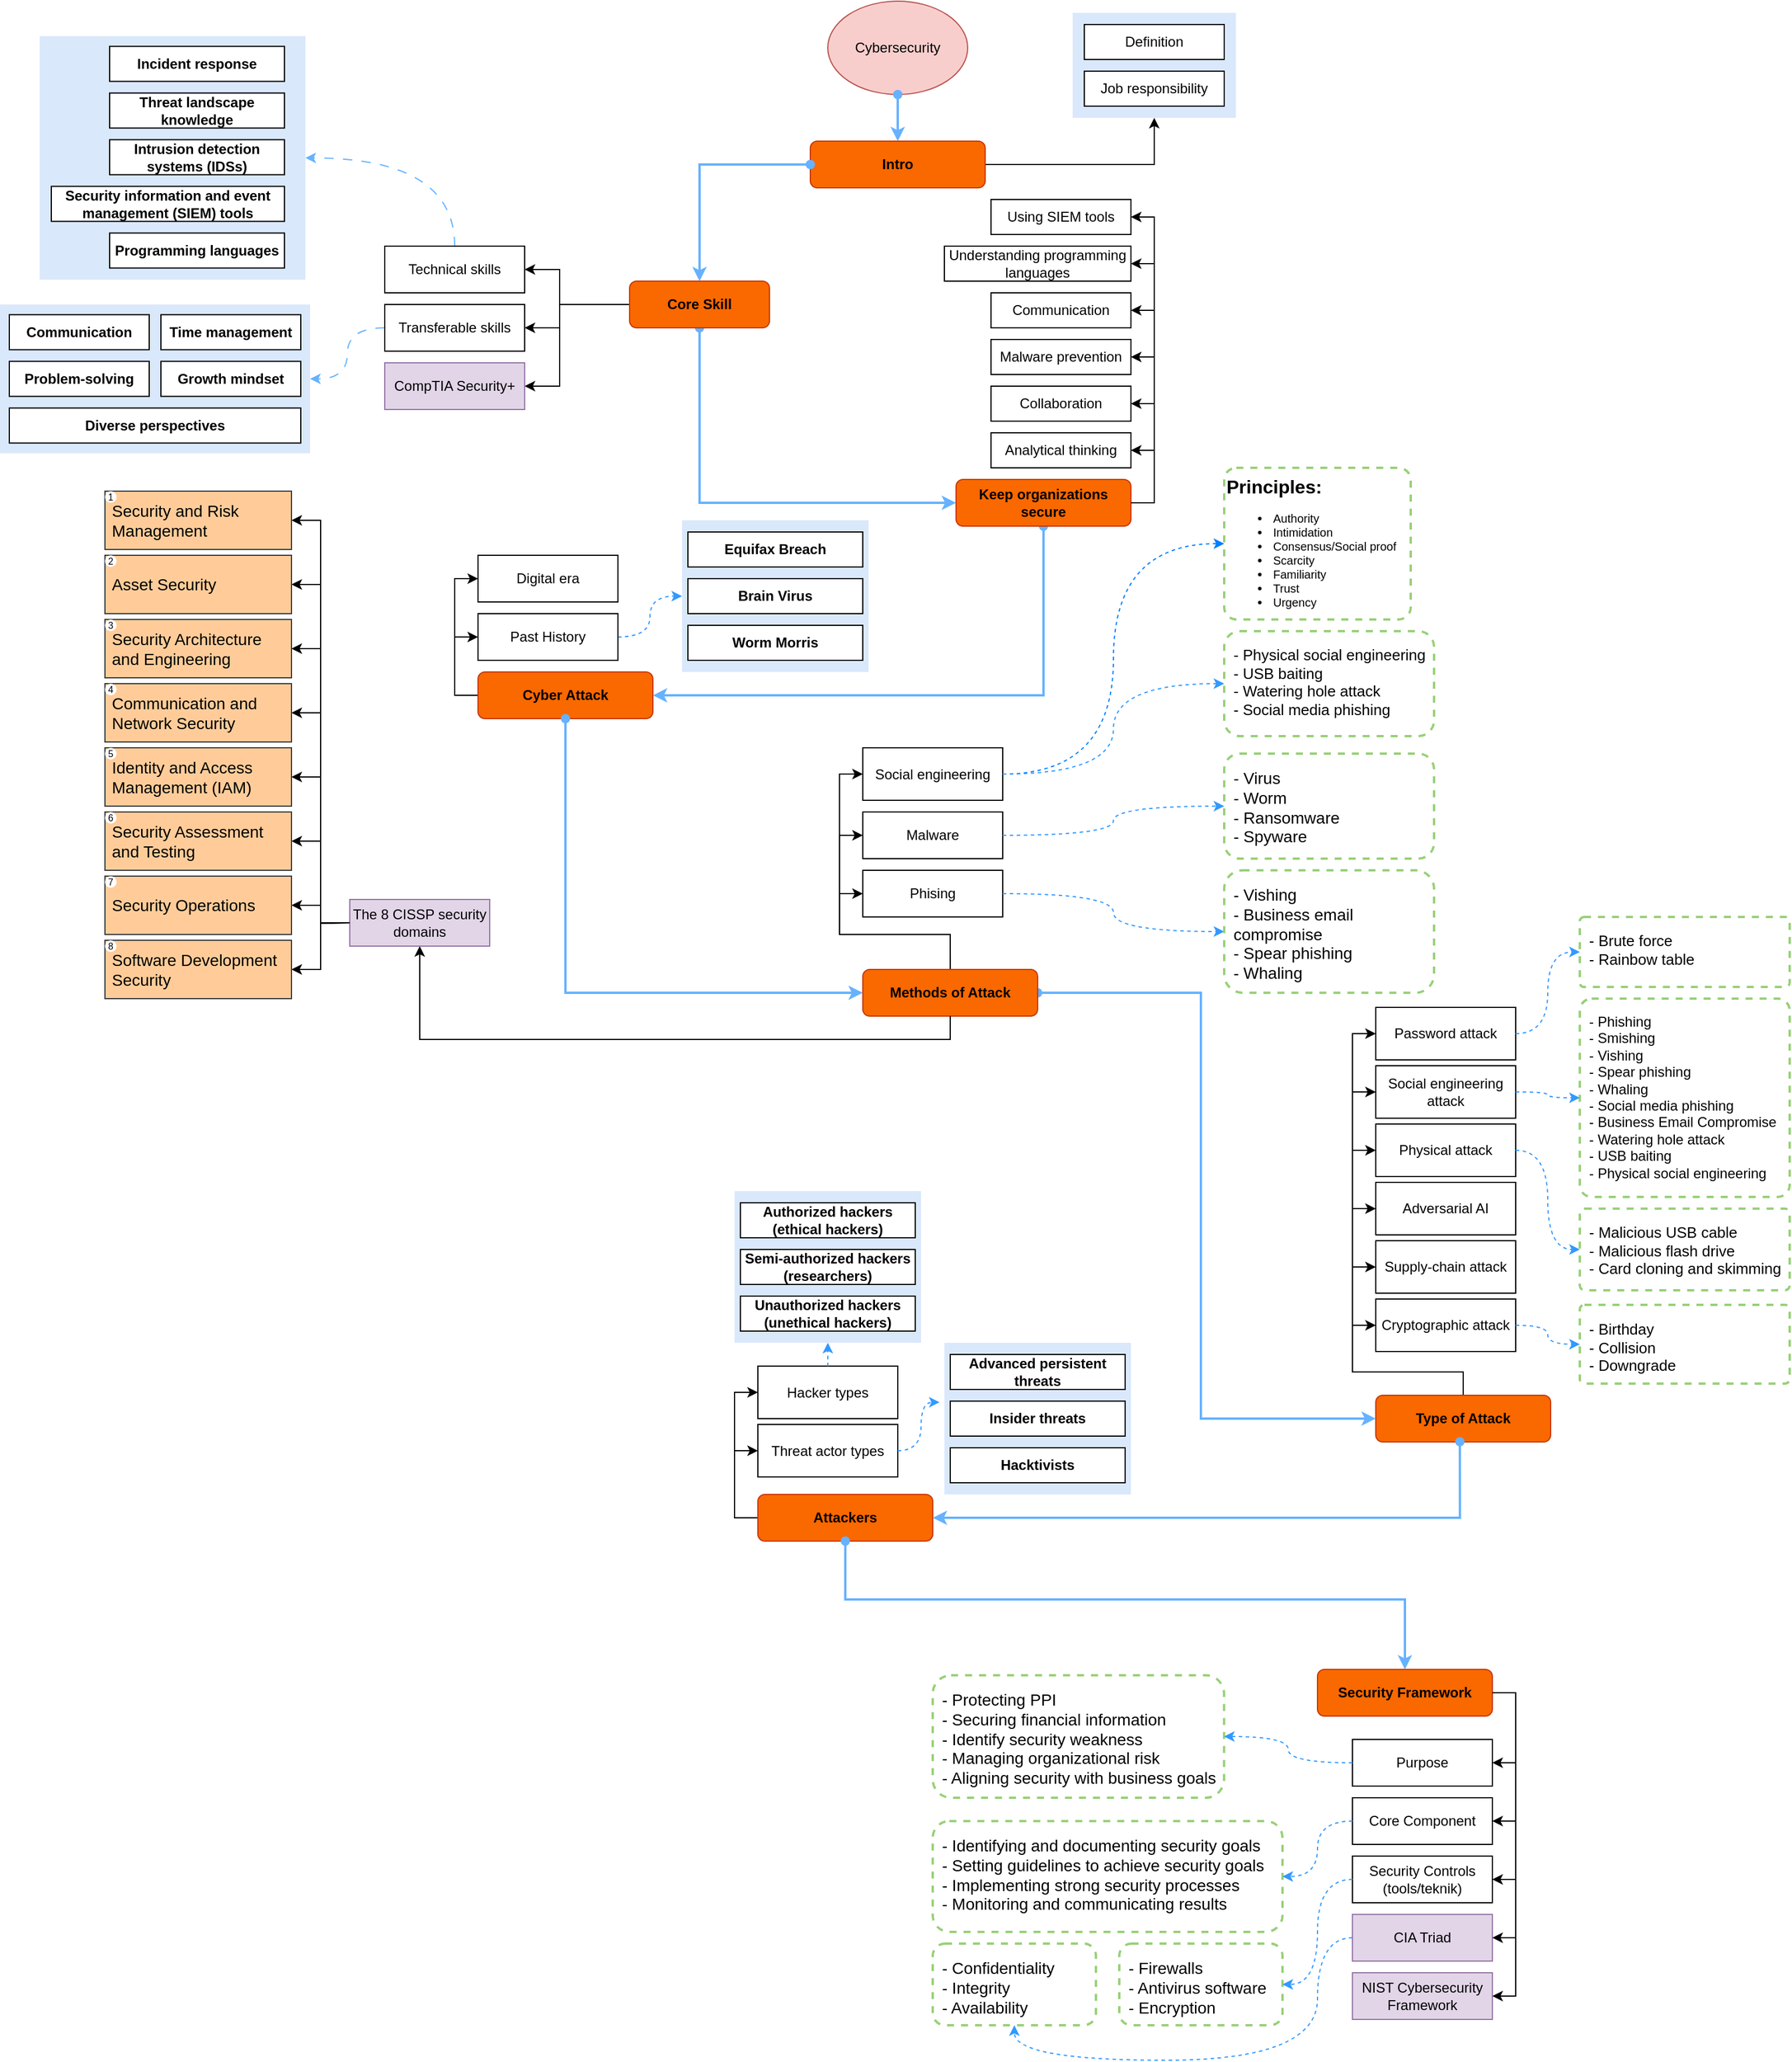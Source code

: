 <mxfile version="24.4.13" type="github">
  <diagram name="Page-1" id="br9i2XQCMFadmgih-ce4">
    <mxGraphModel dx="4883" dy="2338" grid="1" gridSize="10" guides="1" tooltips="1" connect="1" arrows="1" fold="1" page="1" pageScale="1" pageWidth="850" pageHeight="1100" math="0" shadow="0">
      <root>
        <mxCell id="0" />
        <mxCell id="1" parent="0" />
        <mxCell id="264VTFjCGmdhycWwTqiz-52" value="Cybersecurity" style="ellipse;whiteSpace=wrap;html=1;fillColor=#f8cecc;strokeColor=#b85450;" parent="1" vertex="1">
          <mxGeometry x="-1690" y="-1080" width="120" height="80" as="geometry" />
        </mxCell>
        <mxCell id="fM7l96CsDMEaJF0lDX_H-23" value="" style="group" vertex="1" connectable="0" parent="1">
          <mxGeometry x="-1220" y="-295" width="355" height="450" as="geometry" />
        </mxCell>
        <mxCell id="fM7l96CsDMEaJF0lDX_H-17" style="edgeStyle=orthogonalEdgeStyle;rounded=0;orthogonalLoop=1;jettySize=auto;html=1;entryX=0;entryY=0.5;entryDx=0;entryDy=0;exitX=0.5;exitY=0;exitDx=0;exitDy=0;" edge="1" parent="fM7l96CsDMEaJF0lDX_H-23" source="fM7l96CsDMEaJF0lDX_H-1" target="fM7l96CsDMEaJF0lDX_H-14">
          <mxGeometry relative="1" as="geometry" />
        </mxCell>
        <mxCell id="fM7l96CsDMEaJF0lDX_H-18" style="edgeStyle=orthogonalEdgeStyle;rounded=0;orthogonalLoop=1;jettySize=auto;html=1;exitX=0.5;exitY=0;exitDx=0;exitDy=0;entryX=0;entryY=0.5;entryDx=0;entryDy=0;" edge="1" parent="fM7l96CsDMEaJF0lDX_H-23" source="fM7l96CsDMEaJF0lDX_H-1" target="fM7l96CsDMEaJF0lDX_H-13">
          <mxGeometry relative="1" as="geometry">
            <Array as="points">
              <mxPoint x="75" y="390" />
              <mxPoint x="-20" y="390" />
              <mxPoint x="-20" y="300" />
            </Array>
          </mxGeometry>
        </mxCell>
        <mxCell id="fM7l96CsDMEaJF0lDX_H-19" style="edgeStyle=orthogonalEdgeStyle;rounded=0;orthogonalLoop=1;jettySize=auto;html=1;exitX=0.5;exitY=0;exitDx=0;exitDy=0;entryX=0;entryY=0.5;entryDx=0;entryDy=0;" edge="1" parent="fM7l96CsDMEaJF0lDX_H-23" source="fM7l96CsDMEaJF0lDX_H-1" target="fM7l96CsDMEaJF0lDX_H-12">
          <mxGeometry relative="1" as="geometry">
            <Array as="points">
              <mxPoint x="75" y="390" />
              <mxPoint x="-20" y="390" />
              <mxPoint x="-20" y="250" />
            </Array>
          </mxGeometry>
        </mxCell>
        <mxCell id="fM7l96CsDMEaJF0lDX_H-20" style="edgeStyle=orthogonalEdgeStyle;rounded=0;orthogonalLoop=1;jettySize=auto;html=1;exitX=0.5;exitY=0;exitDx=0;exitDy=0;entryX=0;entryY=0.5;entryDx=0;entryDy=0;" edge="1" parent="fM7l96CsDMEaJF0lDX_H-23" source="fM7l96CsDMEaJF0lDX_H-1" target="fM7l96CsDMEaJF0lDX_H-5">
          <mxGeometry relative="1" as="geometry">
            <Array as="points">
              <mxPoint x="75" y="390" />
              <mxPoint x="-20" y="390" />
              <mxPoint x="-20" y="200" />
            </Array>
          </mxGeometry>
        </mxCell>
        <mxCell id="fM7l96CsDMEaJF0lDX_H-21" style="edgeStyle=orthogonalEdgeStyle;rounded=0;orthogonalLoop=1;jettySize=auto;html=1;exitX=0.5;exitY=0;exitDx=0;exitDy=0;entryX=0;entryY=0.5;entryDx=0;entryDy=0;" edge="1" parent="fM7l96CsDMEaJF0lDX_H-23" source="fM7l96CsDMEaJF0lDX_H-1" target="fM7l96CsDMEaJF0lDX_H-3">
          <mxGeometry relative="1" as="geometry">
            <Array as="points">
              <mxPoint x="75" y="390" />
              <mxPoint x="-20" y="390" />
              <mxPoint x="-20" y="150" />
            </Array>
          </mxGeometry>
        </mxCell>
        <mxCell id="fM7l96CsDMEaJF0lDX_H-22" style="edgeStyle=orthogonalEdgeStyle;rounded=0;orthogonalLoop=1;jettySize=auto;html=1;exitX=1;exitY=0.5;exitDx=0;exitDy=0;entryX=0;entryY=0.5;entryDx=0;entryDy=0;" edge="1" parent="fM7l96CsDMEaJF0lDX_H-23" source="fM7l96CsDMEaJF0lDX_H-1" target="fM7l96CsDMEaJF0lDX_H-4">
          <mxGeometry relative="1" as="geometry">
            <Array as="points">
              <mxPoint x="75" y="430" />
              <mxPoint x="75" y="390" />
              <mxPoint x="-20" y="390" />
              <mxPoint x="-20" y="100" />
            </Array>
          </mxGeometry>
        </mxCell>
        <mxCell id="fM7l96CsDMEaJF0lDX_H-1" value="Type of Attack" style="rounded=1;whiteSpace=wrap;html=1;fontStyle=1;fillColor=#fa6800;fontColor=#000000;strokeColor=#C73500;" vertex="1" parent="fM7l96CsDMEaJF0lDX_H-23">
          <mxGeometry y="410" width="150" height="40" as="geometry" />
        </mxCell>
        <mxCell id="fM7l96CsDMEaJF0lDX_H-3" value="Social engineering attack" style="rounded=0;whiteSpace=wrap;html=1;" vertex="1" parent="fM7l96CsDMEaJF0lDX_H-23">
          <mxGeometry y="127.5" width="120" height="45" as="geometry" />
        </mxCell>
        <mxCell id="fM7l96CsDMEaJF0lDX_H-4" value="Password attack" style="rounded=0;whiteSpace=wrap;html=1;" vertex="1" parent="fM7l96CsDMEaJF0lDX_H-23">
          <mxGeometry y="77.5" width="120" height="45" as="geometry" />
        </mxCell>
        <mxCell id="fM7l96CsDMEaJF0lDX_H-5" value="Physical attack" style="rounded=0;whiteSpace=wrap;html=1;" vertex="1" parent="fM7l96CsDMEaJF0lDX_H-23">
          <mxGeometry y="177.5" width="120" height="45" as="geometry" />
        </mxCell>
        <mxCell id="fM7l96CsDMEaJF0lDX_H-6" value="&lt;div style=&quot;font-size: 13px;&quot;&gt;&lt;font style=&quot;font-size: 13px;&quot;&gt;- Brute force&lt;br&gt;- Rainbow table&lt;/font&gt;&lt;/div&gt;" style="text;html=1;whiteSpace=wrap;overflow=hidden;rounded=1;strokeColor=#97D077;dashed=1;fillColor=none;strokeWidth=2;spacing=8;arcSize=6;" vertex="1" parent="fM7l96CsDMEaJF0lDX_H-23">
          <mxGeometry x="175" width="180" height="60" as="geometry" />
        </mxCell>
        <mxCell id="fM7l96CsDMEaJF0lDX_H-7" style="rounded=0;orthogonalLoop=1;jettySize=auto;html=1;exitX=1;exitY=0.5;exitDx=0;exitDy=0;entryX=0;entryY=0.5;entryDx=0;entryDy=0;dashed=1;strokeColor=#3399FF;edgeStyle=orthogonalEdgeStyle;curved=1;" edge="1" parent="fM7l96CsDMEaJF0lDX_H-23" source="fM7l96CsDMEaJF0lDX_H-4" target="fM7l96CsDMEaJF0lDX_H-6">
          <mxGeometry relative="1" as="geometry">
            <mxPoint x="-110" y="489.5" as="sourcePoint" />
            <mxPoint x="-30" y="484.5" as="targetPoint" />
          </mxGeometry>
        </mxCell>
        <mxCell id="fM7l96CsDMEaJF0lDX_H-8" value="- Phishing&lt;br&gt;- Smishing&lt;br&gt;- Vishing&lt;br&gt;- Spear phishing&lt;br&gt;- Whaling&lt;br&gt;- Social media phishing&lt;br&gt;- Business Email Compromise&lt;br&gt;- Watering hole attack&lt;br&gt;- USB baiting&lt;br&gt;- Physical social engineering " style="text;html=1;whiteSpace=wrap;overflow=hidden;rounded=1;strokeColor=#97D077;dashed=1;fillColor=none;strokeWidth=2;spacing=8;arcSize=6;" vertex="1" parent="fM7l96CsDMEaJF0lDX_H-23">
          <mxGeometry x="175" y="70" width="180" height="170" as="geometry" />
        </mxCell>
        <mxCell id="fM7l96CsDMEaJF0lDX_H-9" style="rounded=0;orthogonalLoop=1;jettySize=auto;html=1;exitX=1;exitY=0.5;exitDx=0;exitDy=0;entryX=0;entryY=0.5;entryDx=0;entryDy=0;dashed=1;strokeColor=#3399FF;edgeStyle=orthogonalEdgeStyle;curved=1;" edge="1" parent="fM7l96CsDMEaJF0lDX_H-23" source="fM7l96CsDMEaJF0lDX_H-3" target="fM7l96CsDMEaJF0lDX_H-8">
          <mxGeometry relative="1" as="geometry">
            <mxPoint x="130" y="243" as="sourcePoint" />
            <mxPoint x="170" y="120" as="targetPoint" />
          </mxGeometry>
        </mxCell>
        <mxCell id="fM7l96CsDMEaJF0lDX_H-10" value="&lt;div style=&quot;font-size: 13px;&quot;&gt;&lt;font style=&quot;font-size: 13px;&quot;&gt;- Malicious USB cable&lt;br&gt;- Malicious flash drive&lt;br&gt;- Card cloning and skimming&lt;/font&gt;&lt;/div&gt;" style="text;html=1;whiteSpace=wrap;overflow=hidden;rounded=1;strokeColor=#97D077;dashed=1;fillColor=none;strokeWidth=2;spacing=8;arcSize=6;" vertex="1" parent="fM7l96CsDMEaJF0lDX_H-23">
          <mxGeometry x="175" y="250" width="180" height="70" as="geometry" />
        </mxCell>
        <mxCell id="fM7l96CsDMEaJF0lDX_H-11" style="rounded=0;orthogonalLoop=1;jettySize=auto;html=1;exitX=1;exitY=0.5;exitDx=0;exitDy=0;entryX=0;entryY=0.5;entryDx=0;entryDy=0;dashed=1;strokeColor=#3399FF;edgeStyle=orthogonalEdgeStyle;curved=1;" edge="1" parent="fM7l96CsDMEaJF0lDX_H-23" source="fM7l96CsDMEaJF0lDX_H-5" target="fM7l96CsDMEaJF0lDX_H-10">
          <mxGeometry relative="1" as="geometry">
            <mxPoint x="130" y="243" as="sourcePoint" />
            <mxPoint x="185" y="205" as="targetPoint" />
          </mxGeometry>
        </mxCell>
        <mxCell id="fM7l96CsDMEaJF0lDX_H-12" value="Adversarial AI" style="rounded=0;whiteSpace=wrap;html=1;" vertex="1" parent="fM7l96CsDMEaJF0lDX_H-23">
          <mxGeometry y="227.5" width="120" height="45" as="geometry" />
        </mxCell>
        <mxCell id="fM7l96CsDMEaJF0lDX_H-13" value="Supply-chain attack" style="rounded=0;whiteSpace=wrap;html=1;" vertex="1" parent="fM7l96CsDMEaJF0lDX_H-23">
          <mxGeometry y="277.5" width="120" height="45" as="geometry" />
        </mxCell>
        <mxCell id="fM7l96CsDMEaJF0lDX_H-14" value="Cryptographic attack" style="rounded=0;whiteSpace=wrap;html=1;" vertex="1" parent="fM7l96CsDMEaJF0lDX_H-23">
          <mxGeometry y="327.5" width="120" height="45" as="geometry" />
        </mxCell>
        <mxCell id="fM7l96CsDMEaJF0lDX_H-15" value="&lt;div style=&quot;font-size: 13px;&quot;&gt;&lt;font style=&quot;font-size: 13px;&quot;&gt;- Birthday&lt;br&gt;- Collision&lt;br&gt;- Downgrade&lt;/font&gt;&lt;/div&gt;" style="text;html=1;whiteSpace=wrap;overflow=hidden;rounded=1;strokeColor=#97D077;dashed=1;fillColor=none;strokeWidth=2;spacing=8;arcSize=6;" vertex="1" parent="fM7l96CsDMEaJF0lDX_H-23">
          <mxGeometry x="175" y="332.5" width="180" height="67.5" as="geometry" />
        </mxCell>
        <mxCell id="fM7l96CsDMEaJF0lDX_H-16" style="rounded=0;orthogonalLoop=1;jettySize=auto;html=1;exitX=1;exitY=0.5;exitDx=0;exitDy=0;entryX=0;entryY=0.5;entryDx=0;entryDy=0;dashed=1;strokeColor=#3399FF;edgeStyle=orthogonalEdgeStyle;curved=1;" edge="1" parent="fM7l96CsDMEaJF0lDX_H-23" source="fM7l96CsDMEaJF0lDX_H-14" target="fM7l96CsDMEaJF0lDX_H-15">
          <mxGeometry relative="1" as="geometry">
            <mxPoint x="130" y="188" as="sourcePoint" />
            <mxPoint x="185" y="255" as="targetPoint" />
          </mxGeometry>
        </mxCell>
        <mxCell id="fM7l96CsDMEaJF0lDX_H-101" style="edgeStyle=orthogonalEdgeStyle;rounded=0;orthogonalLoop=1;jettySize=auto;html=1;exitX=1;exitY=0.5;exitDx=0;exitDy=0;entryX=0.5;entryY=1;entryDx=0;entryDy=0;" edge="1" parent="1" source="fM7l96CsDMEaJF0lDX_H-89" target="fM7l96CsDMEaJF0lDX_H-99">
          <mxGeometry relative="1" as="geometry" />
        </mxCell>
        <mxCell id="fM7l96CsDMEaJF0lDX_H-89" value="Intro" style="rounded=1;whiteSpace=wrap;html=1;fontStyle=1;fillColor=#fa6800;fontColor=#000000;strokeColor=#C73500;" vertex="1" parent="1">
          <mxGeometry x="-1705" y="-960" width="150" height="40" as="geometry" />
        </mxCell>
        <mxCell id="fM7l96CsDMEaJF0lDX_H-93" value="" style="group" vertex="1" connectable="0" parent="1">
          <mxGeometry x="-1990" y="-635" width="335" height="170" as="geometry" />
        </mxCell>
        <mxCell id="J2ZZ7itkFwCHRIRfqg_c-4" style="edgeStyle=orthogonalEdgeStyle;rounded=0;orthogonalLoop=1;jettySize=auto;html=1;entryX=0;entryY=0.5;entryDx=0;entryDy=0;exitX=0;exitY=0.5;exitDx=0;exitDy=0;" parent="fM7l96CsDMEaJF0lDX_H-93" source="J2ZZ7itkFwCHRIRfqg_c-1" target="J2ZZ7itkFwCHRIRfqg_c-3" edge="1">
          <mxGeometry relative="1" as="geometry" />
        </mxCell>
        <mxCell id="J2ZZ7itkFwCHRIRfqg_c-6" style="edgeStyle=orthogonalEdgeStyle;rounded=0;orthogonalLoop=1;jettySize=auto;html=1;exitX=0;exitY=0.5;exitDx=0;exitDy=0;entryX=0;entryY=0.5;entryDx=0;entryDy=0;" parent="fM7l96CsDMEaJF0lDX_H-93" source="J2ZZ7itkFwCHRIRfqg_c-1" target="J2ZZ7itkFwCHRIRfqg_c-5" edge="1">
          <mxGeometry relative="1" as="geometry" />
        </mxCell>
        <mxCell id="J2ZZ7itkFwCHRIRfqg_c-1" value="Cyber Attack" style="rounded=1;whiteSpace=wrap;html=1;fontStyle=1;fillColor=#fa6800;fontColor=#000000;strokeColor=#C73500;" parent="fM7l96CsDMEaJF0lDX_H-93" vertex="1">
          <mxGeometry y="130" width="150" height="40" as="geometry" />
        </mxCell>
        <mxCell id="J2ZZ7itkFwCHRIRfqg_c-18" style="edgeStyle=orthogonalEdgeStyle;rounded=0;orthogonalLoop=1;jettySize=auto;html=1;entryX=0;entryY=0.5;entryDx=0;entryDy=0;curved=1;dashed=1;strokeColor=#3399FF;" parent="fM7l96CsDMEaJF0lDX_H-93" source="J2ZZ7itkFwCHRIRfqg_c-3" target="J2ZZ7itkFwCHRIRfqg_c-16" edge="1">
          <mxGeometry relative="1" as="geometry" />
        </mxCell>
        <mxCell id="J2ZZ7itkFwCHRIRfqg_c-3" value="Past History" style="rounded=0;whiteSpace=wrap;html=1;" parent="fM7l96CsDMEaJF0lDX_H-93" vertex="1">
          <mxGeometry y="80" width="120" height="40" as="geometry" />
        </mxCell>
        <mxCell id="J2ZZ7itkFwCHRIRfqg_c-5" value="Digital era" style="rounded=0;whiteSpace=wrap;html=1;" parent="fM7l96CsDMEaJF0lDX_H-93" vertex="1">
          <mxGeometry y="30" width="120" height="40" as="geometry" />
        </mxCell>
        <mxCell id="J2ZZ7itkFwCHRIRfqg_c-16" value="" style="rounded=0;whiteSpace=wrap;html=1;fillColor=#dae8fc;strokeColor=none;" parent="fM7l96CsDMEaJF0lDX_H-93" vertex="1">
          <mxGeometry x="175" width="160" height="130" as="geometry" />
        </mxCell>
        <mxCell id="aWFrK_bEZAdx8_nkd82R-21" value="" style="group" parent="fM7l96CsDMEaJF0lDX_H-93" vertex="1" connectable="0">
          <mxGeometry x="180" y="10" width="150" height="110" as="geometry" />
        </mxCell>
        <mxCell id="J2ZZ7itkFwCHRIRfqg_c-7" value="&lt;strong&gt;Worm Morris&lt;br&gt;&lt;/strong&gt;" style="whiteSpace=wrap;html=1;rounded=0;" parent="aWFrK_bEZAdx8_nkd82R-21" vertex="1">
          <mxGeometry y="80" width="150" height="30" as="geometry" />
        </mxCell>
        <mxCell id="J2ZZ7itkFwCHRIRfqg_c-8" value="&lt;strong&gt;Brain Virus&lt;br&gt;&lt;/strong&gt;" style="whiteSpace=wrap;html=1;rounded=0;" parent="aWFrK_bEZAdx8_nkd82R-21" vertex="1">
          <mxGeometry y="40" width="150" height="30" as="geometry" />
        </mxCell>
        <mxCell id="aWFrK_bEZAdx8_nkd82R-20" value="&lt;strong&gt;Equifax Breach&lt;br&gt;&lt;/strong&gt;" style="whiteSpace=wrap;html=1;rounded=0;" parent="aWFrK_bEZAdx8_nkd82R-21" vertex="1">
          <mxGeometry width="150" height="30" as="geometry" />
        </mxCell>
        <mxCell id="fM7l96CsDMEaJF0lDX_H-95" value="" style="group" vertex="1" connectable="0" parent="1">
          <mxGeometry x="-1769.97" y="-60" width="340" height="300" as="geometry" />
        </mxCell>
        <mxCell id="fM7l96CsDMEaJF0lDX_H-33" style="edgeStyle=orthogonalEdgeStyle;rounded=0;orthogonalLoop=1;jettySize=auto;html=1;exitX=0;exitY=0.5;exitDx=0;exitDy=0;entryX=0;entryY=0.5;entryDx=0;entryDy=0;" edge="1" parent="fM7l96CsDMEaJF0lDX_H-95" source="fM7l96CsDMEaJF0lDX_H-24" target="fM7l96CsDMEaJF0lDX_H-26">
          <mxGeometry relative="1" as="geometry" />
        </mxCell>
        <mxCell id="fM7l96CsDMEaJF0lDX_H-42" style="edgeStyle=orthogonalEdgeStyle;rounded=0;orthogonalLoop=1;jettySize=auto;html=1;exitX=0;exitY=0.5;exitDx=0;exitDy=0;entryX=0;entryY=0.5;entryDx=0;entryDy=0;" edge="1" parent="fM7l96CsDMEaJF0lDX_H-95" source="fM7l96CsDMEaJF0lDX_H-24" target="fM7l96CsDMEaJF0lDX_H-34">
          <mxGeometry relative="1" as="geometry" />
        </mxCell>
        <mxCell id="fM7l96CsDMEaJF0lDX_H-24" value="Attackers" style="rounded=1;whiteSpace=wrap;html=1;fontStyle=1;fillColor=#fa6800;fontColor=#000000;strokeColor=#C73500;" vertex="1" parent="fM7l96CsDMEaJF0lDX_H-95">
          <mxGeometry x="20" y="260" width="150" height="40" as="geometry" />
        </mxCell>
        <mxCell id="fM7l96CsDMEaJF0lDX_H-26" value="Threat actor types" style="rounded=0;whiteSpace=wrap;html=1;" vertex="1" parent="fM7l96CsDMEaJF0lDX_H-95">
          <mxGeometry x="20" y="200" width="120" height="45" as="geometry" />
        </mxCell>
        <mxCell id="fM7l96CsDMEaJF0lDX_H-32" style="edgeStyle=orthogonalEdgeStyle;rounded=0;orthogonalLoop=1;jettySize=auto;html=1;entryX=-0.026;entryY=0.392;entryDx=0;entryDy=0;curved=1;dashed=1;strokeColor=#3399FF;exitX=1;exitY=0.5;exitDx=0;exitDy=0;entryPerimeter=0;" edge="1" parent="fM7l96CsDMEaJF0lDX_H-95" source="fM7l96CsDMEaJF0lDX_H-26" target="fM7l96CsDMEaJF0lDX_H-27">
          <mxGeometry relative="1" as="geometry">
            <mxPoint x="200" y="384.76" as="sourcePoint" />
            <mxPoint x="330" y="304.76" as="targetPoint" />
          </mxGeometry>
        </mxCell>
        <mxCell id="fM7l96CsDMEaJF0lDX_H-34" value="Hacker types" style="rounded=0;whiteSpace=wrap;html=1;" vertex="1" parent="fM7l96CsDMEaJF0lDX_H-95">
          <mxGeometry x="20" y="150" width="120" height="45" as="geometry" />
        </mxCell>
        <mxCell id="fM7l96CsDMEaJF0lDX_H-40" value="" style="group" vertex="1" connectable="0" parent="fM7l96CsDMEaJF0lDX_H-95">
          <mxGeometry x="180" y="130" width="160" height="130" as="geometry" />
        </mxCell>
        <mxCell id="fM7l96CsDMEaJF0lDX_H-27" value="" style="rounded=0;whiteSpace=wrap;html=1;fillColor=#dae8fc;strokeColor=none;" vertex="1" parent="fM7l96CsDMEaJF0lDX_H-40">
          <mxGeometry width="160" height="130" as="geometry" />
        </mxCell>
        <mxCell id="fM7l96CsDMEaJF0lDX_H-28" value="" style="group" vertex="1" connectable="0" parent="fM7l96CsDMEaJF0lDX_H-40">
          <mxGeometry x="5" y="10" width="150" height="110" as="geometry" />
        </mxCell>
        <mxCell id="fM7l96CsDMEaJF0lDX_H-29" value="&lt;strong&gt;Hacktivists&lt;/strong&gt;" style="whiteSpace=wrap;html=1;rounded=0;" vertex="1" parent="fM7l96CsDMEaJF0lDX_H-28">
          <mxGeometry y="80" width="150" height="30" as="geometry" />
        </mxCell>
        <mxCell id="fM7l96CsDMEaJF0lDX_H-30" value="&lt;strong&gt;Insider threats&lt;br&gt;&lt;/strong&gt;" style="whiteSpace=wrap;html=1;rounded=0;" vertex="1" parent="fM7l96CsDMEaJF0lDX_H-28">
          <mxGeometry y="40" width="150" height="30" as="geometry" />
        </mxCell>
        <mxCell id="fM7l96CsDMEaJF0lDX_H-31" value="&lt;strong&gt;Advanced persistent threats&lt;br&gt;&lt;/strong&gt;" style="whiteSpace=wrap;html=1;rounded=0;" vertex="1" parent="fM7l96CsDMEaJF0lDX_H-28">
          <mxGeometry width="150" height="30" as="geometry" />
        </mxCell>
        <mxCell id="fM7l96CsDMEaJF0lDX_H-41" value="" style="group" vertex="1" connectable="0" parent="fM7l96CsDMEaJF0lDX_H-95">
          <mxGeometry width="160" height="130" as="geometry" />
        </mxCell>
        <mxCell id="fM7l96CsDMEaJF0lDX_H-35" value="" style="rounded=0;whiteSpace=wrap;html=1;fillColor=#dae8fc;strokeColor=none;" vertex="1" parent="fM7l96CsDMEaJF0lDX_H-41">
          <mxGeometry width="160" height="130" as="geometry" />
        </mxCell>
        <mxCell id="fM7l96CsDMEaJF0lDX_H-36" value="" style="group" vertex="1" connectable="0" parent="fM7l96CsDMEaJF0lDX_H-41">
          <mxGeometry x="5" y="10" width="150" height="110" as="geometry" />
        </mxCell>
        <mxCell id="fM7l96CsDMEaJF0lDX_H-37" value="&lt;strong&gt;Unauthorized hackers (unethical hackers)&lt;/strong&gt;" style="whiteSpace=wrap;html=1;rounded=0;" vertex="1" parent="fM7l96CsDMEaJF0lDX_H-36">
          <mxGeometry y="80" width="150" height="30" as="geometry" />
        </mxCell>
        <mxCell id="fM7l96CsDMEaJF0lDX_H-38" value="&lt;strong&gt;Semi-authorized hackers (researchers)&lt;/strong&gt;" style="whiteSpace=wrap;html=1;rounded=0;" vertex="1" parent="fM7l96CsDMEaJF0lDX_H-36">
          <mxGeometry y="40" width="150" height="30" as="geometry" />
        </mxCell>
        <mxCell id="fM7l96CsDMEaJF0lDX_H-39" value="&lt;strong&gt;Authorized hackers (ethical hackers)&lt;br&gt;&lt;/strong&gt;" style="whiteSpace=wrap;html=1;rounded=0;fontStyle=0" vertex="1" parent="fM7l96CsDMEaJF0lDX_H-36">
          <mxGeometry width="150" height="30" as="geometry" />
        </mxCell>
        <mxCell id="fM7l96CsDMEaJF0lDX_H-43" style="rounded=0;orthogonalLoop=1;jettySize=auto;html=1;entryX=0.5;entryY=1;entryDx=0;entryDy=0;dashed=1;strokeColor=#3399FF;exitX=0.5;exitY=0;exitDx=0;exitDy=0;edgeStyle=orthogonalEdgeStyle;curved=1;" edge="1" parent="fM7l96CsDMEaJF0lDX_H-95" source="fM7l96CsDMEaJF0lDX_H-34" target="fM7l96CsDMEaJF0lDX_H-35">
          <mxGeometry relative="1" as="geometry">
            <mxPoint x="150" y="233" as="sourcePoint" />
            <mxPoint x="206" y="181" as="targetPoint" />
          </mxGeometry>
        </mxCell>
        <mxCell id="fM7l96CsDMEaJF0lDX_H-100" value="" style="group" vertex="1" connectable="0" parent="1">
          <mxGeometry x="-1480" y="-1070" width="140" height="90" as="geometry" />
        </mxCell>
        <mxCell id="fM7l96CsDMEaJF0lDX_H-99" value="" style="rounded=0;whiteSpace=wrap;html=1;fillColor=#dae8fc;strokeColor=none;" vertex="1" parent="fM7l96CsDMEaJF0lDX_H-100">
          <mxGeometry width="140" height="90" as="geometry" />
        </mxCell>
        <mxCell id="fM7l96CsDMEaJF0lDX_H-98" value="" style="group" vertex="1" connectable="0" parent="fM7l96CsDMEaJF0lDX_H-100">
          <mxGeometry x="10" y="10" width="120" height="70" as="geometry" />
        </mxCell>
        <mxCell id="fM7l96CsDMEaJF0lDX_H-96" value="Definition" style="rounded=0;whiteSpace=wrap;html=1;" vertex="1" parent="fM7l96CsDMEaJF0lDX_H-98">
          <mxGeometry width="120" height="30" as="geometry" />
        </mxCell>
        <mxCell id="fM7l96CsDMEaJF0lDX_H-97" value="Job responsibility" style="rounded=0;whiteSpace=wrap;html=1;" vertex="1" parent="fM7l96CsDMEaJF0lDX_H-98">
          <mxGeometry y="40" width="120" height="30" as="geometry" />
        </mxCell>
        <mxCell id="fM7l96CsDMEaJF0lDX_H-102" style="edgeStyle=orthogonalEdgeStyle;rounded=0;orthogonalLoop=1;jettySize=auto;html=1;exitX=0.5;exitY=1;exitDx=0;exitDy=0;strokeWidth=2;strokeColor=#66B2FF;entryX=0;entryY=0.5;entryDx=0;entryDy=0;startArrow=oval;startFill=1;" edge="1" parent="1" source="J2ZZ7itkFwCHRIRfqg_c-1" target="aWFrK_bEZAdx8_nkd82R-1">
          <mxGeometry relative="1" as="geometry">
            <mxPoint x="-1620" y="-910" as="sourcePoint" />
            <mxPoint x="-1470" y="-550" as="targetPoint" />
            <Array as="points">
              <mxPoint x="-1915" y="-230" />
            </Array>
          </mxGeometry>
        </mxCell>
        <mxCell id="fM7l96CsDMEaJF0lDX_H-105" style="edgeStyle=orthogonalEdgeStyle;rounded=0;orthogonalLoop=1;jettySize=auto;html=1;exitX=1;exitY=0.5;exitDx=0;exitDy=0;strokeWidth=2;strokeColor=#66B2FF;entryX=0;entryY=0.5;entryDx=0;entryDy=0;startArrow=oval;startFill=1;" edge="1" parent="1" source="aWFrK_bEZAdx8_nkd82R-1" target="fM7l96CsDMEaJF0lDX_H-1">
          <mxGeometry relative="1" as="geometry">
            <mxPoint x="-1800" y="-800" as="sourcePoint" />
            <mxPoint x="-1950" y="-290" as="targetPoint" />
            <Array as="points">
              <mxPoint x="-1370" y="-230" />
              <mxPoint x="-1370" y="135" />
            </Array>
          </mxGeometry>
        </mxCell>
        <mxCell id="fM7l96CsDMEaJF0lDX_H-106" style="edgeStyle=orthogonalEdgeStyle;rounded=0;orthogonalLoop=1;jettySize=auto;html=1;strokeWidth=2;strokeColor=#66B2FF;entryX=1;entryY=0.5;entryDx=0;entryDy=0;startArrow=oval;startFill=1;exitX=0.481;exitY=0.996;exitDx=0;exitDy=0;exitPerimeter=0;" edge="1" parent="1" source="fM7l96CsDMEaJF0lDX_H-1" target="fM7l96CsDMEaJF0lDX_H-24">
          <mxGeometry relative="1" as="geometry">
            <mxPoint x="-1220" y="250" as="sourcePoint" />
            <mxPoint x="-650" y="-90" as="targetPoint" />
            <Array as="points">
              <mxPoint x="-1148" y="220" />
            </Array>
          </mxGeometry>
        </mxCell>
        <mxCell id="fM7l96CsDMEaJF0lDX_H-110" style="edgeStyle=orthogonalEdgeStyle;rounded=0;orthogonalLoop=1;jettySize=auto;html=1;exitX=0.5;exitY=1;exitDx=0;exitDy=0;entryX=0;entryY=0.5;entryDx=0;entryDy=0;strokeWidth=2;strokeColor=#66B2FF;startArrow=oval;startFill=1;" edge="1" parent="1" source="264VTFjCGmdhycWwTqiz-1" target="264VTFjCGmdhycWwTqiz-31">
          <mxGeometry relative="1" as="geometry">
            <mxPoint x="-1620" y="-910" as="sourcePoint" />
            <mxPoint x="-1921" y="-750" as="targetPoint" />
            <Array as="points">
              <mxPoint x="-1800" y="-650" />
            </Array>
          </mxGeometry>
        </mxCell>
        <mxCell id="fM7l96CsDMEaJF0lDX_H-112" style="edgeStyle=orthogonalEdgeStyle;rounded=0;orthogonalLoop=1;jettySize=auto;html=1;exitX=0.5;exitY=1;exitDx=0;exitDy=0;strokeWidth=2;strokeColor=#66B2FF;startArrow=oval;startFill=1;entryX=0.5;entryY=0;entryDx=0;entryDy=0;" edge="1" parent="1" source="fM7l96CsDMEaJF0lDX_H-24" target="fM7l96CsDMEaJF0lDX_H-45">
          <mxGeometry relative="1" as="geometry">
            <mxPoint x="-1380" y="150" as="sourcePoint" />
            <mxPoint x="-1010" y="240" as="targetPoint" />
            <Array as="points">
              <mxPoint x="-1675" y="290" />
              <mxPoint x="-1195" y="290" />
            </Array>
          </mxGeometry>
        </mxCell>
        <mxCell id="fM7l96CsDMEaJF0lDX_H-92" style="edgeStyle=orthogonalEdgeStyle;rounded=0;orthogonalLoop=1;jettySize=auto;html=1;entryX=0.5;entryY=0;entryDx=0;entryDy=0;strokeWidth=2;strokeColor=#66B2FF;startArrow=oval;startFill=1;exitX=0;exitY=0.5;exitDx=0;exitDy=0;" edge="1" parent="1" source="fM7l96CsDMEaJF0lDX_H-89" target="264VTFjCGmdhycWwTqiz-1">
          <mxGeometry relative="1" as="geometry">
            <mxPoint x="-1710" y="-890" as="sourcePoint" />
            <mxPoint x="-1630" y="-890" as="targetPoint" />
            <Array as="points">
              <mxPoint x="-1800" y="-940" />
            </Array>
          </mxGeometry>
        </mxCell>
        <mxCell id="fM7l96CsDMEaJF0lDX_H-91" style="edgeStyle=orthogonalEdgeStyle;rounded=0;orthogonalLoop=1;jettySize=auto;html=1;entryX=0.5;entryY=0;entryDx=0;entryDy=0;strokeWidth=2;fillColor=#d80073;strokeColor=#66B2FF;startArrow=oval;startFill=1;" edge="1" parent="1" source="264VTFjCGmdhycWwTqiz-52" target="fM7l96CsDMEaJF0lDX_H-89">
          <mxGeometry relative="1" as="geometry" />
        </mxCell>
        <mxCell id="fM7l96CsDMEaJF0lDX_H-113" style="edgeStyle=orthogonalEdgeStyle;rounded=0;orthogonalLoop=1;jettySize=auto;html=1;exitX=0.5;exitY=1;exitDx=0;exitDy=0;entryX=1;entryY=0.5;entryDx=0;entryDy=0;strokeWidth=2;strokeColor=#66B2FF;startArrow=oval;startFill=1;" edge="1" parent="1" source="264VTFjCGmdhycWwTqiz-31" target="J2ZZ7itkFwCHRIRfqg_c-1">
          <mxGeometry relative="1" as="geometry">
            <mxPoint x="-2281" y="-300" as="sourcePoint" />
            <mxPoint x="-2270" y="160" as="targetPoint" />
            <Array as="points">
              <mxPoint x="-1505" y="-485" />
            </Array>
          </mxGeometry>
        </mxCell>
        <mxCell id="264VTFjCGmdhycWwTqiz-26" value="" style="group" parent="1" vertex="1" connectable="0">
          <mxGeometry x="-2366" y="-1040" width="226" height="200" as="geometry" />
        </mxCell>
        <mxCell id="264VTFjCGmdhycWwTqiz-27" value="" style="group" parent="264VTFjCGmdhycWwTqiz-26" vertex="1" connectable="0">
          <mxGeometry y="-10" width="228" height="208.75" as="geometry" />
        </mxCell>
        <mxCell id="264VTFjCGmdhycWwTqiz-25" value="" style="rounded=0;whiteSpace=wrap;html=1;fillColor=#dae8fc;strokeColor=none;" parent="264VTFjCGmdhycWwTqiz-27" vertex="1">
          <mxGeometry width="228" height="208.75" as="geometry" />
        </mxCell>
        <mxCell id="264VTFjCGmdhycWwTqiz-19" value="&lt;span&gt;&lt;strong&gt;&lt;span&gt;Programming languages&lt;/span&gt;&lt;/strong&gt;&lt;/span&gt;" style="whiteSpace=wrap;html=1;rounded=0;" parent="264VTFjCGmdhycWwTqiz-27" vertex="1">
          <mxGeometry x="60" y="168.75" width="150" height="30" as="geometry" />
        </mxCell>
        <mxCell id="264VTFjCGmdhycWwTqiz-20" value="&lt;span&gt;&lt;strong&gt;&lt;span&gt;Security information and event management (SIEM) tools&lt;/span&gt;&lt;/strong&gt;&lt;/span&gt;" style="whiteSpace=wrap;html=1;rounded=0;" parent="264VTFjCGmdhycWwTqiz-27" vertex="1">
          <mxGeometry x="10" y="128.75" width="200" height="30" as="geometry" />
        </mxCell>
        <mxCell id="264VTFjCGmdhycWwTqiz-21" value="&lt;span&gt;&lt;strong&gt;&lt;span&gt;Intrusion detection systems (IDSs)&lt;/span&gt;&lt;/strong&gt;&lt;/span&gt;" style="whiteSpace=wrap;html=1;rounded=0;" parent="264VTFjCGmdhycWwTqiz-27" vertex="1">
          <mxGeometry x="60" y="88.75" width="150" height="30" as="geometry" />
        </mxCell>
        <mxCell id="264VTFjCGmdhycWwTqiz-22" value="&lt;span&gt;&lt;strong&gt;&lt;span&gt;Threat landscape knowledge&lt;/span&gt;&lt;/strong&gt;&lt;/span&gt;" style="whiteSpace=wrap;html=1;rounded=0;" parent="264VTFjCGmdhycWwTqiz-27" vertex="1">
          <mxGeometry x="60" y="48.75" width="150" height="30" as="geometry" />
        </mxCell>
        <mxCell id="264VTFjCGmdhycWwTqiz-23" value="&lt;span&gt;&lt;strong&gt;&lt;span&gt;Incident response&lt;/span&gt;&lt;/strong&gt;&lt;/span&gt;" style="whiteSpace=wrap;html=1;rounded=0;" parent="264VTFjCGmdhycWwTqiz-27" vertex="1">
          <mxGeometry x="60" y="8.75" width="150" height="30" as="geometry" />
        </mxCell>
        <mxCell id="264VTFjCGmdhycWwTqiz-24" style="rounded=0;orthogonalLoop=1;jettySize=auto;html=1;entryX=1;entryY=0.5;entryDx=0;entryDy=0;strokeColor=#66B2FF;dashed=1;dashPattern=8 8;exitX=0.5;exitY=0;exitDx=0;exitDy=0;edgeStyle=orthogonalEdgeStyle;curved=1;" parent="1" source="264VTFjCGmdhycWwTqiz-17" target="264VTFjCGmdhycWwTqiz-25" edge="1">
          <mxGeometry relative="1" as="geometry">
            <mxPoint x="-1800" y="-810" as="sourcePoint" />
            <mxPoint x="-1710" y="-700" as="targetPoint" />
          </mxGeometry>
        </mxCell>
        <mxCell id="264VTFjCGmdhycWwTqiz-15" value="" style="group" parent="1" vertex="1" connectable="0">
          <mxGeometry x="-2400" y="-820" width="266" height="127.5" as="geometry" />
        </mxCell>
        <mxCell id="264VTFjCGmdhycWwTqiz-11" value="" style="rounded=0;whiteSpace=wrap;html=1;fillColor=#dae8fc;strokeColor=none;" parent="264VTFjCGmdhycWwTqiz-15" vertex="1">
          <mxGeometry width="266" height="127.5" as="geometry" />
        </mxCell>
        <mxCell id="264VTFjCGmdhycWwTqiz-12" value="" style="group" parent="264VTFjCGmdhycWwTqiz-15" vertex="1" connectable="0">
          <mxGeometry x="8" y="8.75" width="250" height="110" as="geometry" />
        </mxCell>
        <mxCell id="264VTFjCGmdhycWwTqiz-5" value="&lt;span&gt;&lt;strong&gt;&lt;span&gt;Communication&lt;/span&gt;&lt;/strong&gt;&lt;/span&gt;" style="whiteSpace=wrap;html=1;rounded=0;" parent="264VTFjCGmdhycWwTqiz-12" vertex="1">
          <mxGeometry width="120" height="30" as="geometry" />
        </mxCell>
        <mxCell id="264VTFjCGmdhycWwTqiz-7" value="&lt;span&gt;&lt;strong&gt;&lt;span&gt;Problem-solving&lt;/span&gt;&lt;/strong&gt;&lt;/span&gt;" style="whiteSpace=wrap;html=1;rounded=0;" parent="264VTFjCGmdhycWwTqiz-12" vertex="1">
          <mxGeometry y="40" width="120" height="30" as="geometry" />
        </mxCell>
        <mxCell id="264VTFjCGmdhycWwTqiz-8" value="&lt;span&gt;&lt;strong&gt;&lt;span&gt;Time management&lt;/span&gt;&lt;/strong&gt;&lt;/span&gt;" style="whiteSpace=wrap;html=1;rounded=0;" parent="264VTFjCGmdhycWwTqiz-12" vertex="1">
          <mxGeometry x="130" width="120" height="30" as="geometry" />
        </mxCell>
        <mxCell id="264VTFjCGmdhycWwTqiz-9" value="&lt;span&gt;&lt;strong&gt;&lt;span&gt;Growth mindset&lt;/span&gt;&lt;/strong&gt;&lt;/span&gt;" style="whiteSpace=wrap;html=1;rounded=0;" parent="264VTFjCGmdhycWwTqiz-12" vertex="1">
          <mxGeometry x="130" y="40" width="120" height="30" as="geometry" />
        </mxCell>
        <mxCell id="264VTFjCGmdhycWwTqiz-10" value="&lt;span&gt;&lt;strong&gt;&lt;span&gt;Diverse perspectives&lt;/span&gt;&lt;/strong&gt;&lt;/span&gt;" style="whiteSpace=wrap;html=1;rounded=0;" parent="264VTFjCGmdhycWwTqiz-12" vertex="1">
          <mxGeometry y="80" width="250" height="30" as="geometry" />
        </mxCell>
        <mxCell id="264VTFjCGmdhycWwTqiz-14" style="edgeStyle=orthogonalEdgeStyle;rounded=0;orthogonalLoop=1;jettySize=auto;html=1;entryX=1;entryY=0.5;entryDx=0;entryDy=0;strokeColor=#66B2FF;dashed=1;dashPattern=8 8;exitX=0;exitY=0.5;exitDx=0;exitDy=0;curved=1;" parent="1" source="264VTFjCGmdhycWwTqiz-3" target="264VTFjCGmdhycWwTqiz-11" edge="1">
          <mxGeometry relative="1" as="geometry">
            <mxPoint x="-2060" y="-730" as="sourcePoint" />
          </mxGeometry>
        </mxCell>
        <mxCell id="264VTFjCGmdhycWwTqiz-4" value="" style="edgeStyle=orthogonalEdgeStyle;rounded=0;orthogonalLoop=1;jettySize=auto;html=1;exitX=0;exitY=0.5;exitDx=0;exitDy=0;entryX=1;entryY=0.5;entryDx=0;entryDy=0;" parent="1" source="264VTFjCGmdhycWwTqiz-1" target="264VTFjCGmdhycWwTqiz-3" edge="1">
          <mxGeometry relative="1" as="geometry">
            <Array as="points">
              <mxPoint x="-1920" y="-820" />
              <mxPoint x="-1920" y="-800" />
            </Array>
          </mxGeometry>
        </mxCell>
        <mxCell id="264VTFjCGmdhycWwTqiz-18" style="edgeStyle=orthogonalEdgeStyle;rounded=0;orthogonalLoop=1;jettySize=auto;html=1;entryX=1;entryY=0.5;entryDx=0;entryDy=0;exitX=0;exitY=0.5;exitDx=0;exitDy=0;" parent="1" source="264VTFjCGmdhycWwTqiz-1" target="264VTFjCGmdhycWwTqiz-17" edge="1">
          <mxGeometry relative="1" as="geometry">
            <Array as="points">
              <mxPoint x="-1920" y="-820" />
              <mxPoint x="-1920" y="-850" />
            </Array>
          </mxGeometry>
        </mxCell>
        <mxCell id="264VTFjCGmdhycWwTqiz-29" style="edgeStyle=orthogonalEdgeStyle;rounded=0;orthogonalLoop=1;jettySize=auto;html=1;entryX=1;entryY=0.5;entryDx=0;entryDy=0;exitX=0;exitY=0.5;exitDx=0;exitDy=0;" parent="1" source="264VTFjCGmdhycWwTqiz-1" target="264VTFjCGmdhycWwTqiz-28" edge="1">
          <mxGeometry relative="1" as="geometry">
            <Array as="points">
              <mxPoint x="-1920" y="-820" />
              <mxPoint x="-1920" y="-750" />
            </Array>
          </mxGeometry>
        </mxCell>
        <mxCell id="264VTFjCGmdhycWwTqiz-1" value="Core Skill" style="rounded=1;whiteSpace=wrap;html=1;fontStyle=1;fillColor=#fa6800;fontColor=#000000;strokeColor=#C73500;" parent="1" vertex="1">
          <mxGeometry x="-1860" y="-840" width="120" height="40" as="geometry" />
        </mxCell>
        <mxCell id="264VTFjCGmdhycWwTqiz-3" value="Transferable skills" style="rounded=0;whiteSpace=wrap;html=1;" parent="1" vertex="1">
          <mxGeometry x="-2070" y="-820" width="120" height="40" as="geometry" />
        </mxCell>
        <mxCell id="264VTFjCGmdhycWwTqiz-17" value="Technical skills" style="rounded=0;whiteSpace=wrap;html=1;" parent="1" vertex="1">
          <mxGeometry x="-2070" y="-870" width="120" height="40" as="geometry" />
        </mxCell>
        <mxCell id="264VTFjCGmdhycWwTqiz-28" value="CompTIA Security+" style="rounded=0;whiteSpace=wrap;html=1;fillColor=#e1d5e7;strokeColor=#9673a6;" parent="1" vertex="1">
          <mxGeometry x="-2070" y="-770" width="120" height="40" as="geometry" />
        </mxCell>
        <mxCell id="J2ZZ7itkFwCHRIRfqg_c-25" style="edgeStyle=orthogonalEdgeStyle;rounded=0;orthogonalLoop=1;jettySize=auto;html=1;curved=1;strokeColor=#007FFF;dashed=1;entryX=0;entryY=0.5;entryDx=0;entryDy=0;exitX=1;exitY=0.5;exitDx=0;exitDy=0;" parent="1" source="aWFrK_bEZAdx8_nkd82R-8" target="J2ZZ7itkFwCHRIRfqg_c-24" edge="1">
          <mxGeometry relative="1" as="geometry">
            <mxPoint x="-585" y="-574.947" as="sourcePoint" />
          </mxGeometry>
        </mxCell>
        <mxCell id="aWFrK_bEZAdx8_nkd82R-3" style="edgeStyle=orthogonalEdgeStyle;rounded=0;orthogonalLoop=1;jettySize=auto;html=1;entryX=0;entryY=0.5;entryDx=0;entryDy=0;exitX=0.5;exitY=0;exitDx=0;exitDy=0;" parent="1" source="aWFrK_bEZAdx8_nkd82R-1" target="aWFrK_bEZAdx8_nkd82R-2" edge="1">
          <mxGeometry relative="1" as="geometry">
            <Array as="points">
              <mxPoint x="-1584.97" y="-280" />
              <mxPoint x="-1679.97" y="-280" />
              <mxPoint x="-1679.97" y="-315" />
            </Array>
          </mxGeometry>
        </mxCell>
        <mxCell id="aWFrK_bEZAdx8_nkd82R-15" style="edgeStyle=orthogonalEdgeStyle;rounded=0;orthogonalLoop=1;jettySize=auto;html=1;exitX=0.5;exitY=0;exitDx=0;exitDy=0;entryX=0;entryY=0.5;entryDx=0;entryDy=0;" parent="1" source="aWFrK_bEZAdx8_nkd82R-1" target="aWFrK_bEZAdx8_nkd82R-4" edge="1">
          <mxGeometry relative="1" as="geometry">
            <Array as="points">
              <mxPoint x="-1584.97" y="-280" />
              <mxPoint x="-1679.97" y="-280" />
              <mxPoint x="-1679.97" y="-365" />
            </Array>
          </mxGeometry>
        </mxCell>
        <mxCell id="aWFrK_bEZAdx8_nkd82R-16" style="edgeStyle=orthogonalEdgeStyle;rounded=0;orthogonalLoop=1;jettySize=auto;html=1;exitX=0.5;exitY=0;exitDx=0;exitDy=0;entryX=0;entryY=0.5;entryDx=0;entryDy=0;" parent="1" source="aWFrK_bEZAdx8_nkd82R-1" target="aWFrK_bEZAdx8_nkd82R-8" edge="1">
          <mxGeometry relative="1" as="geometry">
            <Array as="points">
              <mxPoint x="-1584.97" y="-280" />
              <mxPoint x="-1679.97" y="-280" />
              <mxPoint x="-1679.97" y="-418" />
            </Array>
          </mxGeometry>
        </mxCell>
        <mxCell id="aWFrK_bEZAdx8_nkd82R-1" value="Methods of Attack" style="rounded=1;whiteSpace=wrap;html=1;fontStyle=1;fillColor=#fa6800;fontColor=#000000;strokeColor=#C73500;" parent="1" vertex="1">
          <mxGeometry x="-1659.97" y="-250" width="150" height="40" as="geometry" />
        </mxCell>
        <mxCell id="aWFrK_bEZAdx8_nkd82R-2" value="&lt;div&gt;Phising&lt;/div&gt;" style="rounded=0;whiteSpace=wrap;html=1;" parent="1" vertex="1">
          <mxGeometry x="-1659.97" y="-335" width="120" height="40" as="geometry" />
        </mxCell>
        <mxCell id="aWFrK_bEZAdx8_nkd82R-4" value="Malware" style="rounded=0;whiteSpace=wrap;html=1;" parent="1" vertex="1">
          <mxGeometry x="-1659.97" y="-385" width="120" height="40" as="geometry" />
        </mxCell>
        <mxCell id="aWFrK_bEZAdx8_nkd82R-8" value="Social engineering" style="rounded=0;whiteSpace=wrap;html=1;" parent="1" vertex="1">
          <mxGeometry x="-1659.97" y="-440" width="120" height="45" as="geometry" />
        </mxCell>
        <mxCell id="aWFrK_bEZAdx8_nkd82R-10" style="edgeStyle=orthogonalEdgeStyle;rounded=0;orthogonalLoop=1;jettySize=auto;html=1;exitX=1;exitY=0.5;exitDx=0;exitDy=0;entryX=0;entryY=0.5;entryDx=0;entryDy=0;dashed=1;strokeColor=#3399FF;curved=1;" parent="1" source="aWFrK_bEZAdx8_nkd82R-4" target="aWFrK_bEZAdx8_nkd82R-7" edge="1">
          <mxGeometry relative="1" as="geometry">
            <mxPoint x="-1167.75" y="-500.5" as="sourcePoint" />
            <mxPoint x="-1112.75" y="-575.5" as="targetPoint" />
          </mxGeometry>
        </mxCell>
        <mxCell id="aWFrK_bEZAdx8_nkd82R-12" style="edgeStyle=orthogonalEdgeStyle;rounded=0;orthogonalLoop=1;jettySize=auto;html=1;exitX=1;exitY=0.5;exitDx=0;exitDy=0;entryX=0;entryY=0.5;entryDx=0;entryDy=0;dashed=1;strokeColor=#3399FF;curved=1;" parent="1" source="aWFrK_bEZAdx8_nkd82R-8" target="aWFrK_bEZAdx8_nkd82R-11" edge="1">
          <mxGeometry relative="1" as="geometry">
            <mxPoint x="-1280" y="-420" as="sourcePoint" />
            <mxPoint x="-1210" y="-420" as="targetPoint" />
          </mxGeometry>
        </mxCell>
        <mxCell id="aWFrK_bEZAdx8_nkd82R-14" style="edgeStyle=orthogonalEdgeStyle;rounded=0;orthogonalLoop=1;jettySize=auto;html=1;exitX=1;exitY=0.5;exitDx=0;exitDy=0;entryX=0;entryY=0.5;entryDx=0;entryDy=0;dashed=1;strokeColor=#3399FF;curved=1;" parent="1" source="aWFrK_bEZAdx8_nkd82R-2" target="aWFrK_bEZAdx8_nkd82R-13" edge="1">
          <mxGeometry relative="1" as="geometry">
            <mxPoint x="-1280" y="-380" as="sourcePoint" />
            <mxPoint x="-1230" y="-350" as="targetPoint" />
          </mxGeometry>
        </mxCell>
        <mxCell id="fM7l96CsDMEaJF0lDX_H-86" value="" style="group" vertex="1" connectable="0" parent="1">
          <mxGeometry x="-1580" y="-910" width="160" height="280" as="geometry" />
        </mxCell>
        <mxCell id="264VTFjCGmdhycWwTqiz-47" style="edgeStyle=orthogonalEdgeStyle;rounded=0;orthogonalLoop=1;jettySize=auto;html=1;exitX=1;exitY=0.5;exitDx=0;exitDy=0;entryX=1;entryY=0.5;entryDx=0;entryDy=0;" parent="fM7l96CsDMEaJF0lDX_H-86" source="264VTFjCGmdhycWwTqiz-31" target="264VTFjCGmdhycWwTqiz-36" edge="1">
          <mxGeometry relative="1" as="geometry" />
        </mxCell>
        <mxCell id="264VTFjCGmdhycWwTqiz-48" style="edgeStyle=orthogonalEdgeStyle;rounded=0;orthogonalLoop=1;jettySize=auto;html=1;exitX=1;exitY=0.5;exitDx=0;exitDy=0;entryX=1;entryY=0.5;entryDx=0;entryDy=0;" parent="fM7l96CsDMEaJF0lDX_H-86" source="264VTFjCGmdhycWwTqiz-31" target="264VTFjCGmdhycWwTqiz-38" edge="1">
          <mxGeometry relative="1" as="geometry" />
        </mxCell>
        <mxCell id="264VTFjCGmdhycWwTqiz-49" style="edgeStyle=orthogonalEdgeStyle;rounded=0;orthogonalLoop=1;jettySize=auto;html=1;exitX=1;exitY=0.5;exitDx=0;exitDy=0;entryX=1;entryY=0.5;entryDx=0;entryDy=0;" parent="fM7l96CsDMEaJF0lDX_H-86" source="264VTFjCGmdhycWwTqiz-31" target="264VTFjCGmdhycWwTqiz-40" edge="1">
          <mxGeometry relative="1" as="geometry" />
        </mxCell>
        <mxCell id="264VTFjCGmdhycWwTqiz-50" style="edgeStyle=orthogonalEdgeStyle;rounded=0;orthogonalLoop=1;jettySize=auto;html=1;exitX=1;exitY=0.5;exitDx=0;exitDy=0;entryX=1;entryY=0.5;entryDx=0;entryDy=0;" parent="fM7l96CsDMEaJF0lDX_H-86" source="264VTFjCGmdhycWwTqiz-31" target="264VTFjCGmdhycWwTqiz-43" edge="1">
          <mxGeometry relative="1" as="geometry">
            <Array as="points">
              <mxPoint x="170" y="260" />
              <mxPoint x="170" y="55" />
            </Array>
          </mxGeometry>
        </mxCell>
        <mxCell id="264VTFjCGmdhycWwTqiz-51" style="edgeStyle=orthogonalEdgeStyle;rounded=0;orthogonalLoop=1;jettySize=auto;html=1;exitX=1;exitY=0.5;exitDx=0;exitDy=0;entryX=1;entryY=0.5;entryDx=0;entryDy=0;" parent="fM7l96CsDMEaJF0lDX_H-86" source="264VTFjCGmdhycWwTqiz-31" target="264VTFjCGmdhycWwTqiz-45" edge="1">
          <mxGeometry relative="1" as="geometry" />
        </mxCell>
        <mxCell id="264VTFjCGmdhycWwTqiz-31" value="Keep organizations secure" style="rounded=1;whiteSpace=wrap;html=1;fontStyle=1;fillColor=#fa6800;fontColor=#000000;strokeColor=#C73500;" parent="fM7l96CsDMEaJF0lDX_H-86" vertex="1">
          <mxGeometry y="240" width="150" height="40" as="geometry" />
        </mxCell>
        <mxCell id="264VTFjCGmdhycWwTqiz-36" value="Collaboration" style="rounded=0;whiteSpace=wrap;html=1;" parent="fM7l96CsDMEaJF0lDX_H-86" vertex="1">
          <mxGeometry x="30" y="160" width="120" height="30" as="geometry" />
        </mxCell>
        <mxCell id="264VTFjCGmdhycWwTqiz-38" value="Malware prevention" style="rounded=0;whiteSpace=wrap;html=1;" parent="fM7l96CsDMEaJF0lDX_H-86" vertex="1">
          <mxGeometry x="30" y="120" width="120" height="30" as="geometry" />
        </mxCell>
        <mxCell id="264VTFjCGmdhycWwTqiz-40" value="Communication" style="rounded=0;whiteSpace=wrap;html=1;" parent="fM7l96CsDMEaJF0lDX_H-86" vertex="1">
          <mxGeometry x="30" y="80" width="120" height="30" as="geometry" />
        </mxCell>
        <mxCell id="264VTFjCGmdhycWwTqiz-43" value="Understanding programming languages" style="rounded=0;whiteSpace=wrap;html=1;" parent="fM7l96CsDMEaJF0lDX_H-86" vertex="1">
          <mxGeometry x="-10" y="40" width="160" height="30" as="geometry" />
        </mxCell>
        <mxCell id="264VTFjCGmdhycWwTqiz-45" value="Using SIEM tools" style="rounded=0;whiteSpace=wrap;html=1;" parent="fM7l96CsDMEaJF0lDX_H-86" vertex="1">
          <mxGeometry x="30" width="120" height="30" as="geometry" />
        </mxCell>
        <mxCell id="264VTFjCGmdhycWwTqiz-35" value="&lt;h6 style=&quot;font-size: 9px;&quot;&gt;&lt;font style=&quot;font-size: 12px;&quot;&gt;&lt;span style=&quot;font-weight: normal;&quot;&gt;Analytical thinking&lt;/span&gt;&lt;/font&gt;&lt;/h6&gt;" style="rounded=0;whiteSpace=wrap;html=1;fontStyle=1" parent="1" vertex="1">
          <mxGeometry x="-1550" y="-710" width="120" height="30" as="geometry" />
        </mxCell>
        <mxCell id="264VTFjCGmdhycWwTqiz-34" value="" style="edgeStyle=orthogonalEdgeStyle;rounded=0;orthogonalLoop=1;jettySize=auto;html=1;entryX=1;entryY=0.5;entryDx=0;entryDy=0;exitX=1;exitY=0.5;exitDx=0;exitDy=0;" parent="1" source="264VTFjCGmdhycWwTqiz-31" target="264VTFjCGmdhycWwTqiz-35" edge="1">
          <mxGeometry relative="1" as="geometry">
            <mxPoint x="-1600" y="-720" as="targetPoint" />
          </mxGeometry>
        </mxCell>
        <mxCell id="fM7l96CsDMEaJF0lDX_H-149" value="" style="group" vertex="1" connectable="0" parent="1">
          <mxGeometry x="-1350" y="-680" width="180" height="450" as="geometry" />
        </mxCell>
        <mxCell id="J2ZZ7itkFwCHRIRfqg_c-24" value="&lt;p style=&quot;margin-top: 0px;&quot;&gt;&lt;font style=&quot;font-size: 16px;&quot;&gt;&lt;b&gt;Principles:&lt;/b&gt;&lt;/font&gt;&lt;/p&gt;&lt;ul style=&quot;font-size: 10px;&quot;&gt;&lt;li&gt;&lt;span&gt;&lt;span&gt;Authority&lt;/span&gt;&lt;/span&gt;&lt;/li&gt;&lt;li&gt;&lt;span&gt;&lt;span&gt;Intimidation&lt;/span&gt;&lt;/span&gt;&lt;/li&gt;&lt;li&gt;&lt;span&gt;&lt;span&gt;Consensus/Social proof&lt;/span&gt;&lt;/span&gt;&lt;/li&gt;&lt;li&gt;&lt;span&gt;&lt;span&gt;Scarcity&lt;/span&gt;&lt;/span&gt;&lt;/li&gt;&lt;li&gt;&lt;span&gt;&lt;span&gt;Familiarity&lt;/span&gt;&lt;/span&gt;&lt;/li&gt;&lt;li&gt;&lt;span&gt;&lt;span&gt;Trust&lt;/span&gt;&lt;/span&gt;&lt;/li&gt;&lt;li&gt;&lt;span&gt;&lt;span&gt;Urgency&lt;/span&gt;&lt;/span&gt;&lt;/li&gt;&lt;/ul&gt;" style="text;html=1;whiteSpace=wrap;overflow=hidden;rounded=1;strokeColor=#97D077;dashed=1;arcSize=8;strokeWidth=2;" parent="fM7l96CsDMEaJF0lDX_H-149" vertex="1">
          <mxGeometry width="160" height="130" as="geometry" />
        </mxCell>
        <mxCell id="aWFrK_bEZAdx8_nkd82R-7" value="&lt;div style=&quot;font-size: 14px;&quot;&gt;- Virus&lt;/div&gt;&lt;div style=&quot;font-size: 14px;&quot;&gt;- Worm&lt;/div&gt;&lt;div&gt;- Ransomware&lt;/div&gt;&lt;div&gt;- Spyware&lt;br&gt;&lt;/div&gt;" style="text;html=1;whiteSpace=wrap;overflow=hidden;rounded=1;strokeColor=#97D077;dashed=1;fillColor=none;strokeWidth=2;labelPadding=12;spacingTop=0;spacing=8;fontSize=14;" parent="fM7l96CsDMEaJF0lDX_H-149" vertex="1">
          <mxGeometry y="245" width="180" height="90" as="geometry" />
        </mxCell>
        <mxCell id="aWFrK_bEZAdx8_nkd82R-11" value="&lt;div style=&quot;font-size: 13px;&quot;&gt;&lt;font style=&quot;font-size: 13px;&quot;&gt;- Physical social engineering&lt;/font&gt;&lt;/div&gt;&lt;div style=&quot;font-size: 13px;&quot;&gt;&lt;font style=&quot;font-size: 13px;&quot;&gt;- USB baiting&lt;/font&gt;&lt;/div&gt;&lt;div style=&quot;font-size: 13px;&quot;&gt;&lt;font style=&quot;font-size: 13px;&quot;&gt;- Watering hole attack&lt;/font&gt;&lt;/div&gt;&lt;div style=&quot;font-size: 13px;&quot;&gt;&lt;font style=&quot;font-size: 13px;&quot;&gt;- &lt;/font&gt;Social media phishing&lt;/div&gt;" style="text;html=1;whiteSpace=wrap;overflow=hidden;rounded=1;strokeColor=#97D077;dashed=1;fillColor=none;strokeWidth=2;spacing=8;" parent="fM7l96CsDMEaJF0lDX_H-149" vertex="1">
          <mxGeometry y="140" width="180" height="90" as="geometry" />
        </mxCell>
        <mxCell id="aWFrK_bEZAdx8_nkd82R-13" value="&lt;div style=&quot;font-size: 14px;&quot;&gt;- Vishing&lt;/div&gt;&lt;div style=&quot;font-size: 14px;&quot;&gt;- Business email compromise&lt;/div&gt;&lt;div style=&quot;font-size: 14px;&quot;&gt;- Spear phishing&lt;/div&gt;&lt;div style=&quot;font-size: 14px;&quot;&gt;- Whaling&lt;br&gt;&lt;/div&gt;" style="text;html=1;whiteSpace=wrap;overflow=hidden;rounded=1;strokeColor=#97D077;dashed=1;fillColor=none;strokeWidth=2;labelPadding=12;spacingTop=0;spacing=8;fontSize=14;" parent="fM7l96CsDMEaJF0lDX_H-149" vertex="1">
          <mxGeometry y="345" width="180" height="105" as="geometry" />
        </mxCell>
        <mxCell id="fM7l96CsDMEaJF0lDX_H-173" value="" style="group" vertex="1" connectable="0" parent="1">
          <mxGeometry x="-1600" y="350" width="480" height="335" as="geometry" />
        </mxCell>
        <mxCell id="fM7l96CsDMEaJF0lDX_H-81" value="NIST Cybersecurity Framework" style="rounded=0;whiteSpace=wrap;html=1;fillColor=#e1d5e7;strokeColor=#9673a6;" vertex="1" parent="fM7l96CsDMEaJF0lDX_H-173">
          <mxGeometry x="360" y="260" width="120" height="40" as="geometry" />
        </mxCell>
        <mxCell id="fM7l96CsDMEaJF0lDX_H-82" style="edgeStyle=orthogonalEdgeStyle;rounded=0;orthogonalLoop=1;jettySize=auto;html=1;exitX=1;exitY=0.5;exitDx=0;exitDy=0;entryX=1;entryY=0.5;entryDx=0;entryDy=0;" edge="1" parent="fM7l96CsDMEaJF0lDX_H-173" source="fM7l96CsDMEaJF0lDX_H-45" target="fM7l96CsDMEaJF0lDX_H-81">
          <mxGeometry relative="1" as="geometry" />
        </mxCell>
        <mxCell id="fM7l96CsDMEaJF0lDX_H-111" value="" style="group" vertex="1" connectable="0" parent="fM7l96CsDMEaJF0lDX_H-173">
          <mxGeometry width="480.0" height="335" as="geometry" />
        </mxCell>
        <mxCell id="fM7l96CsDMEaJF0lDX_H-45" value="Security Framework" style="rounded=1;whiteSpace=wrap;html=1;fontStyle=1;fillColor=#fa6800;fontColor=#000000;strokeColor=#C73500;" vertex="1" parent="fM7l96CsDMEaJF0lDX_H-111">
          <mxGeometry x="330.0" width="150" height="40" as="geometry" />
        </mxCell>
        <mxCell id="fM7l96CsDMEaJF0lDX_H-47" value="Purpose" style="rounded=0;whiteSpace=wrap;html=1;" vertex="1" parent="fM7l96CsDMEaJF0lDX_H-111">
          <mxGeometry x="360.0" y="60" width="120" height="40" as="geometry" />
        </mxCell>
        <mxCell id="fM7l96CsDMEaJF0lDX_H-50" value="&lt;div style=&quot;font-size: 14px;&quot;&gt;- Protecting PPI&lt;/div&gt;&lt;div style=&quot;font-size: 14px;&quot;&gt;- Securing financial information&lt;/div&gt;&lt;div style=&quot;font-size: 14px;&quot;&gt;- Identify security weakness&lt;/div&gt;&lt;div style=&quot;font-size: 14px;&quot;&gt;- Managing organizational risk&lt;/div&gt;&lt;div style=&quot;font-size: 14px;&quot;&gt;- Aligning security with business goals&lt;br&gt;&lt;/div&gt;" style="text;html=1;whiteSpace=wrap;overflow=hidden;rounded=1;strokeColor=#97D077;dashed=1;fillColor=none;strokeWidth=2;labelPadding=12;spacingTop=0;spacing=8;fontSize=14;" vertex="1" parent="fM7l96CsDMEaJF0lDX_H-111">
          <mxGeometry y="5" width="249.89" height="105" as="geometry" />
        </mxCell>
        <mxCell id="fM7l96CsDMEaJF0lDX_H-51" style="edgeStyle=orthogonalEdgeStyle;rounded=0;orthogonalLoop=1;jettySize=auto;html=1;exitX=0;exitY=0.5;exitDx=0;exitDy=0;entryX=1;entryY=0.5;entryDx=0;entryDy=0;dashed=1;strokeColor=#3399FF;curved=1;" edge="1" parent="fM7l96CsDMEaJF0lDX_H-111" source="fM7l96CsDMEaJF0lDX_H-47" target="fM7l96CsDMEaJF0lDX_H-50">
          <mxGeometry relative="1" as="geometry">
            <mxPoint x="140" y="-103" as="sourcePoint" />
            <mxPoint x="220" y="-50" as="targetPoint" />
          </mxGeometry>
        </mxCell>
        <mxCell id="fM7l96CsDMEaJF0lDX_H-52" value="Core Component" style="rounded=0;whiteSpace=wrap;html=1;" vertex="1" parent="fM7l96CsDMEaJF0lDX_H-111">
          <mxGeometry x="360.0" y="110" width="120" height="40" as="geometry" />
        </mxCell>
        <mxCell id="fM7l96CsDMEaJF0lDX_H-54" value="&lt;div style=&quot;font-size: 14px;&quot;&gt;- Identifying and documenting security goals&lt;/div&gt;&lt;div style=&quot;font-size: 14px;&quot;&gt;- Setting guidelines to achieve security goals&lt;/div&gt;&lt;div style=&quot;font-size: 14px;&quot;&gt;- Implementing strong security processes&lt;/div&gt;&lt;div style=&quot;font-size: 14px;&quot;&gt;- Monitoring and communicating results&lt;/div&gt;" style="text;html=1;whiteSpace=wrap;overflow=hidden;rounded=1;strokeColor=#97D077;dashed=1;fillColor=none;strokeWidth=2;labelPadding=12;spacingTop=0;spacing=8;fontSize=14;fontStyle=0" vertex="1" parent="fM7l96CsDMEaJF0lDX_H-111">
          <mxGeometry y="130" width="300" height="95" as="geometry" />
        </mxCell>
        <mxCell id="fM7l96CsDMEaJF0lDX_H-55" style="edgeStyle=orthogonalEdgeStyle;rounded=0;orthogonalLoop=1;jettySize=auto;html=1;exitX=0;exitY=0.5;exitDx=0;exitDy=0;entryX=1;entryY=0.5;entryDx=0;entryDy=0;dashed=1;strokeColor=#3399FF;curved=1;" edge="1" parent="fM7l96CsDMEaJF0lDX_H-111" source="fM7l96CsDMEaJF0lDX_H-52" target="fM7l96CsDMEaJF0lDX_H-54">
          <mxGeometry relative="1" as="geometry">
            <mxPoint x="370" y="90" as="sourcePoint" />
            <mxPoint x="260" y="103" as="targetPoint" />
          </mxGeometry>
        </mxCell>
        <mxCell id="fM7l96CsDMEaJF0lDX_H-56" value="Security Controls (tools/teknik)" style="rounded=0;whiteSpace=wrap;html=1;" vertex="1" parent="fM7l96CsDMEaJF0lDX_H-111">
          <mxGeometry x="360.0" y="160" width="120" height="40" as="geometry" />
        </mxCell>
        <mxCell id="fM7l96CsDMEaJF0lDX_H-58" value="&lt;div style=&quot;font-size: 14px;&quot;&gt;- Firewalls&lt;/div&gt;&lt;div style=&quot;font-size: 14px;&quot;&gt;- Antivirus software&lt;/div&gt;&lt;div style=&quot;font-size: 14px;&quot;&gt;- Encryption&lt;/div&gt;" style="text;html=1;whiteSpace=wrap;overflow=hidden;rounded=1;strokeColor=#97D077;dashed=1;fillColor=none;strokeWidth=2;labelPadding=12;spacingTop=0;spacing=8;fontSize=14;fontStyle=0" vertex="1" parent="fM7l96CsDMEaJF0lDX_H-111">
          <mxGeometry x="160" y="235" width="140" height="70" as="geometry" />
        </mxCell>
        <mxCell id="fM7l96CsDMEaJF0lDX_H-59" style="edgeStyle=orthogonalEdgeStyle;rounded=0;orthogonalLoop=1;jettySize=auto;html=1;exitX=0;exitY=0.5;exitDx=0;exitDy=0;entryX=1;entryY=0.5;entryDx=0;entryDy=0;dashed=1;strokeColor=#3399FF;curved=1;" edge="1" parent="fM7l96CsDMEaJF0lDX_H-111" source="fM7l96CsDMEaJF0lDX_H-56" target="fM7l96CsDMEaJF0lDX_H-58">
          <mxGeometry relative="1" as="geometry">
            <mxPoint x="370" y="140" as="sourcePoint" />
            <mxPoint x="310" y="223" as="targetPoint" />
          </mxGeometry>
        </mxCell>
        <mxCell id="fM7l96CsDMEaJF0lDX_H-61" value="CIA Triad" style="rounded=0;whiteSpace=wrap;html=1;fillColor=#e1d5e7;strokeColor=#9673a6;" vertex="1" parent="fM7l96CsDMEaJF0lDX_H-111">
          <mxGeometry x="360.0" y="210" width="120" height="40" as="geometry" />
        </mxCell>
        <mxCell id="fM7l96CsDMEaJF0lDX_H-79" value="&lt;div style=&quot;font-size: 14px;&quot;&gt;- Confidentiality&lt;/div&gt;&lt;div style=&quot;font-size: 14px;&quot;&gt;- Integrity&lt;/div&gt;&lt;div style=&quot;font-size: 14px;&quot;&gt;- Availability&lt;/div&gt;" style="text;html=1;whiteSpace=wrap;overflow=hidden;rounded=1;strokeColor=#97D077;dashed=1;fillColor=none;strokeWidth=2;labelPadding=12;spacingTop=0;spacing=8;fontSize=14;fontStyle=0" vertex="1" parent="fM7l96CsDMEaJF0lDX_H-111">
          <mxGeometry y="235" width="140" height="70" as="geometry" />
        </mxCell>
        <mxCell id="fM7l96CsDMEaJF0lDX_H-80" style="rounded=0;orthogonalLoop=1;jettySize=auto;html=1;exitX=0;exitY=0.5;exitDx=0;exitDy=0;entryX=0.5;entryY=1;entryDx=0;entryDy=0;dashed=1;strokeColor=#3399FF;edgeStyle=orthogonalEdgeStyle;curved=1;" edge="1" parent="fM7l96CsDMEaJF0lDX_H-111" source="fM7l96CsDMEaJF0lDX_H-61" target="fM7l96CsDMEaJF0lDX_H-79">
          <mxGeometry relative="1" as="geometry">
            <mxPoint x="370" y="190" as="sourcePoint" />
            <mxPoint x="310" y="225" as="targetPoint" />
            <Array as="points">
              <mxPoint x="330" y="230" />
              <mxPoint x="330" y="335" />
              <mxPoint x="70" y="335" />
            </Array>
          </mxGeometry>
        </mxCell>
        <mxCell id="fM7l96CsDMEaJF0lDX_H-48" style="edgeStyle=orthogonalEdgeStyle;rounded=0;orthogonalLoop=1;jettySize=auto;html=1;exitX=1;exitY=0.5;exitDx=0;exitDy=0;entryX=1;entryY=0.5;entryDx=0;entryDy=0;" edge="1" parent="fM7l96CsDMEaJF0lDX_H-111" source="fM7l96CsDMEaJF0lDX_H-45" target="fM7l96CsDMEaJF0lDX_H-47">
          <mxGeometry relative="1" as="geometry" />
        </mxCell>
        <mxCell id="fM7l96CsDMEaJF0lDX_H-53" style="edgeStyle=orthogonalEdgeStyle;rounded=0;orthogonalLoop=1;jettySize=auto;html=1;exitX=1;exitY=0.5;exitDx=0;exitDy=0;entryX=1;entryY=0.5;entryDx=0;entryDy=0;" edge="1" parent="fM7l96CsDMEaJF0lDX_H-111" source="fM7l96CsDMEaJF0lDX_H-45" target="fM7l96CsDMEaJF0lDX_H-52">
          <mxGeometry relative="1" as="geometry" />
        </mxCell>
        <mxCell id="fM7l96CsDMEaJF0lDX_H-57" style="edgeStyle=orthogonalEdgeStyle;rounded=0;orthogonalLoop=1;jettySize=auto;html=1;exitX=1;exitY=0.5;exitDx=0;exitDy=0;entryX=1;entryY=0.5;entryDx=0;entryDy=0;" edge="1" parent="fM7l96CsDMEaJF0lDX_H-111" source="fM7l96CsDMEaJF0lDX_H-45" target="fM7l96CsDMEaJF0lDX_H-56">
          <mxGeometry relative="1" as="geometry" />
        </mxCell>
        <mxCell id="fM7l96CsDMEaJF0lDX_H-62" style="edgeStyle=orthogonalEdgeStyle;rounded=0;orthogonalLoop=1;jettySize=auto;html=1;exitX=1;exitY=0.5;exitDx=0;exitDy=0;entryX=1;entryY=0.5;entryDx=0;entryDy=0;" edge="1" parent="fM7l96CsDMEaJF0lDX_H-111" source="fM7l96CsDMEaJF0lDX_H-45" target="fM7l96CsDMEaJF0lDX_H-61">
          <mxGeometry relative="1" as="geometry" />
        </mxCell>
        <mxCell id="fM7l96CsDMEaJF0lDX_H-174" style="edgeStyle=orthogonalEdgeStyle;rounded=0;orthogonalLoop=1;jettySize=auto;html=1;exitX=0.5;exitY=1;exitDx=0;exitDy=0;entryX=0.5;entryY=1;entryDx=0;entryDy=0;" edge="1" parent="1" source="aWFrK_bEZAdx8_nkd82R-1" target="fM7l96CsDMEaJF0lDX_H-176">
          <mxGeometry relative="1" as="geometry">
            <Array as="points">
              <mxPoint x="-1585" y="-190" />
              <mxPoint x="-2040" y="-190" />
            </Array>
            <mxPoint x="-1575" y="-240" as="sourcePoint" />
            <mxPoint x="-1650" y="-407" as="targetPoint" />
          </mxGeometry>
        </mxCell>
        <mxCell id="fM7l96CsDMEaJF0lDX_H-176" value="The 8 CISSP security domains" style="rounded=0;whiteSpace=wrap;html=1;fillColor=#e1d5e7;strokeColor=#9673a6;" vertex="1" parent="1">
          <mxGeometry x="-2100" y="-310" width="120" height="40" as="geometry" />
        </mxCell>
        <mxCell id="aWFrK_bEZAdx8_nkd82R-55" style="edgeStyle=orthogonalEdgeStyle;rounded=0;orthogonalLoop=1;jettySize=auto;html=1;exitX=0;exitY=0.5;exitDx=0;exitDy=0;entryX=1;entryY=0.5;entryDx=0;entryDy=0;" parent="1" source="fM7l96CsDMEaJF0lDX_H-176" target="aWFrK_bEZAdx8_nkd82R-37" edge="1">
          <mxGeometry relative="1" as="geometry">
            <mxPoint x="-2265" y="-285" as="sourcePoint" />
          </mxGeometry>
        </mxCell>
        <mxCell id="aWFrK_bEZAdx8_nkd82R-54" style="edgeStyle=orthogonalEdgeStyle;rounded=0;orthogonalLoop=1;jettySize=auto;html=1;entryX=1;entryY=0.5;entryDx=0;entryDy=0;exitX=0;exitY=0.5;exitDx=0;exitDy=0;" parent="1" source="fM7l96CsDMEaJF0lDX_H-176" target="aWFrK_bEZAdx8_nkd82R-28" edge="1">
          <mxGeometry relative="1" as="geometry">
            <mxPoint x="-2265.0" y="-284.952" as="sourcePoint" />
          </mxGeometry>
        </mxCell>
        <mxCell id="aWFrK_bEZAdx8_nkd82R-56" style="edgeStyle=orthogonalEdgeStyle;rounded=0;orthogonalLoop=1;jettySize=auto;html=1;exitX=0;exitY=0.5;exitDx=0;exitDy=0;entryX=1;entryY=0.5;entryDx=0;entryDy=0;" parent="1" source="fM7l96CsDMEaJF0lDX_H-176" target="aWFrK_bEZAdx8_nkd82R-42" edge="1">
          <mxGeometry relative="1" as="geometry">
            <mxPoint x="-2265" y="-285" as="sourcePoint" />
          </mxGeometry>
        </mxCell>
        <mxCell id="aWFrK_bEZAdx8_nkd82R-87" style="edgeStyle=orthogonalEdgeStyle;rounded=0;orthogonalLoop=1;jettySize=auto;html=1;exitX=0;exitY=0.5;exitDx=0;exitDy=0;entryX=1;entryY=0.5;entryDx=0;entryDy=0;" parent="1" source="fM7l96CsDMEaJF0lDX_H-176" target="aWFrK_bEZAdx8_nkd82R-74" edge="1">
          <mxGeometry relative="1" as="geometry">
            <mxPoint x="-2265" y="-285" as="sourcePoint" />
          </mxGeometry>
        </mxCell>
        <mxCell id="aWFrK_bEZAdx8_nkd82R-86" style="edgeStyle=orthogonalEdgeStyle;rounded=0;orthogonalLoop=1;jettySize=auto;html=1;exitX=0;exitY=0.5;exitDx=0;exitDy=0;entryX=1;entryY=0.5;entryDx=0;entryDy=0;" parent="1" source="fM7l96CsDMEaJF0lDX_H-176" target="aWFrK_bEZAdx8_nkd82R-73" edge="1">
          <mxGeometry relative="1" as="geometry">
            <mxPoint x="-2265" y="-285" as="sourcePoint" />
          </mxGeometry>
        </mxCell>
        <mxCell id="aWFrK_bEZAdx8_nkd82R-85" style="edgeStyle=orthogonalEdgeStyle;rounded=0;orthogonalLoop=1;jettySize=auto;html=1;exitX=0;exitY=0.5;exitDx=0;exitDy=0;entryX=1;entryY=0.5;entryDx=0;entryDy=0;" parent="1" source="fM7l96CsDMEaJF0lDX_H-176" target="aWFrK_bEZAdx8_nkd82R-72" edge="1">
          <mxGeometry relative="1" as="geometry">
            <mxPoint x="-2265" y="-285" as="sourcePoint" />
          </mxGeometry>
        </mxCell>
        <mxCell id="aWFrK_bEZAdx8_nkd82R-84" style="edgeStyle=orthogonalEdgeStyle;rounded=0;orthogonalLoop=1;jettySize=auto;html=1;entryX=1;entryY=0.5;entryDx=0;entryDy=0;" parent="1" target="aWFrK_bEZAdx8_nkd82R-70" edge="1">
          <mxGeometry relative="1" as="geometry">
            <mxPoint x="-2100" y="-290" as="sourcePoint" />
          </mxGeometry>
        </mxCell>
        <mxCell id="aWFrK_bEZAdx8_nkd82R-57" style="edgeStyle=orthogonalEdgeStyle;rounded=0;orthogonalLoop=1;jettySize=auto;html=1;entryX=1;entryY=0.5;entryDx=0;entryDy=0;" parent="1" target="aWFrK_bEZAdx8_nkd82R-49" edge="1">
          <mxGeometry relative="1" as="geometry">
            <mxPoint x="-2100" y="-290" as="sourcePoint" />
          </mxGeometry>
        </mxCell>
        <mxCell id="fM7l96CsDMEaJF0lDX_H-179" value="" style="group" vertex="1" connectable="0" parent="1">
          <mxGeometry x="-2310" y="-660" width="160" height="435" as="geometry" />
        </mxCell>
        <mxCell id="aWFrK_bEZAdx8_nkd82R-62" value="" style="group" parent="fM7l96CsDMEaJF0lDX_H-179" vertex="1" connectable="0">
          <mxGeometry width="160" height="50" as="geometry" />
        </mxCell>
        <mxCell id="aWFrK_bEZAdx8_nkd82R-28" value="Security and Risk Management" style="whiteSpace=wrap;html=1;fontSize=14;fillColor=#ffcc99;strokeColor=#36393d;fontStyle=0;spacing=6;align=left;" parent="aWFrK_bEZAdx8_nkd82R-62" vertex="1">
          <mxGeometry width="160" height="50" as="geometry" />
        </mxCell>
        <mxCell id="aWFrK_bEZAdx8_nkd82R-59" value="1" style="ellipse;whiteSpace=wrap;html=1;aspect=fixed;fontStyle=0;fontSize=8;strokeColor=none;" parent="aWFrK_bEZAdx8_nkd82R-62" vertex="1">
          <mxGeometry width="10" height="10" as="geometry" />
        </mxCell>
        <mxCell id="aWFrK_bEZAdx8_nkd82R-63" value="" style="group" parent="fM7l96CsDMEaJF0lDX_H-179" vertex="1" connectable="0">
          <mxGeometry y="55" width="160" height="50" as="geometry" />
        </mxCell>
        <mxCell id="aWFrK_bEZAdx8_nkd82R-37" value="Asset Security" style="whiteSpace=wrap;html=1;fontSize=14;fillColor=#ffcc99;strokeColor=#36393d;fontStyle=0;spacing=6;align=left;" parent="aWFrK_bEZAdx8_nkd82R-63" vertex="1">
          <mxGeometry width="160" height="50" as="geometry" />
        </mxCell>
        <mxCell id="aWFrK_bEZAdx8_nkd82R-61" value="2" style="ellipse;whiteSpace=wrap;html=1;aspect=fixed;fontStyle=0;fontSize=8;strokeColor=none;" parent="aWFrK_bEZAdx8_nkd82R-63" vertex="1">
          <mxGeometry width="10" height="10" as="geometry" />
        </mxCell>
        <mxCell id="aWFrK_bEZAdx8_nkd82R-68" value="" style="group" parent="fM7l96CsDMEaJF0lDX_H-179" vertex="1" connectable="0">
          <mxGeometry y="110" width="160" height="50" as="geometry" />
        </mxCell>
        <mxCell id="aWFrK_bEZAdx8_nkd82R-42" value="Security Architecture and Engineering" style="whiteSpace=wrap;html=1;fontSize=14;fillColor=#ffcc99;strokeColor=#36393d;fontStyle=0;spacing=6;align=left;" parent="aWFrK_bEZAdx8_nkd82R-68" vertex="1">
          <mxGeometry width="160" height="50" as="geometry" />
        </mxCell>
        <mxCell id="aWFrK_bEZAdx8_nkd82R-67" value="3" style="ellipse;whiteSpace=wrap;html=1;aspect=fixed;fontStyle=0;fontSize=8;strokeColor=none;" parent="aWFrK_bEZAdx8_nkd82R-68" vertex="1">
          <mxGeometry width="10" height="10" as="geometry" />
        </mxCell>
        <mxCell id="aWFrK_bEZAdx8_nkd82R-76" value="" style="group" parent="fM7l96CsDMEaJF0lDX_H-179" vertex="1" connectable="0">
          <mxGeometry y="165" width="160" height="50" as="geometry" />
        </mxCell>
        <mxCell id="aWFrK_bEZAdx8_nkd82R-49" value="Communication and Network Security" style="whiteSpace=wrap;html=1;fontSize=14;fillColor=#ffcc99;strokeColor=#36393d;fontStyle=0;spacing=6;align=left;" parent="aWFrK_bEZAdx8_nkd82R-76" vertex="1">
          <mxGeometry width="160" height="50" as="geometry" />
        </mxCell>
        <mxCell id="aWFrK_bEZAdx8_nkd82R-69" value="4" style="ellipse;whiteSpace=wrap;html=1;aspect=fixed;fontStyle=0;fontSize=8;strokeColor=none;" parent="aWFrK_bEZAdx8_nkd82R-76" vertex="1">
          <mxGeometry width="10" height="10" as="geometry" />
        </mxCell>
        <mxCell id="aWFrK_bEZAdx8_nkd82R-80" value="" style="group" parent="fM7l96CsDMEaJF0lDX_H-179" vertex="1" connectable="0">
          <mxGeometry y="220" width="160" height="50" as="geometry" />
        </mxCell>
        <mxCell id="aWFrK_bEZAdx8_nkd82R-70" value="Identity and Access Management (IAM)" style="whiteSpace=wrap;html=1;fontSize=14;fillColor=#ffcc99;strokeColor=#36393d;fontStyle=0;spacing=6;align=left;" parent="aWFrK_bEZAdx8_nkd82R-80" vertex="1">
          <mxGeometry width="160" height="50" as="geometry" />
        </mxCell>
        <mxCell id="aWFrK_bEZAdx8_nkd82R-75" value="5" style="ellipse;whiteSpace=wrap;html=1;aspect=fixed;fontStyle=0;fontSize=8;strokeColor=none;" parent="aWFrK_bEZAdx8_nkd82R-80" vertex="1">
          <mxGeometry width="10" height="10" as="geometry" />
        </mxCell>
        <mxCell id="aWFrK_bEZAdx8_nkd82R-81" value="" style="group" parent="fM7l96CsDMEaJF0lDX_H-179" vertex="1" connectable="0">
          <mxGeometry y="275" width="160" height="50" as="geometry" />
        </mxCell>
        <mxCell id="aWFrK_bEZAdx8_nkd82R-72" value="Security Assessment and Testing" style="whiteSpace=wrap;html=1;fontSize=14;fillColor=#ffcc99;strokeColor=#36393d;fontStyle=0;spacing=6;align=left;" parent="aWFrK_bEZAdx8_nkd82R-81" vertex="1">
          <mxGeometry width="160" height="50" as="geometry" />
        </mxCell>
        <mxCell id="aWFrK_bEZAdx8_nkd82R-77" value="6" style="ellipse;whiteSpace=wrap;html=1;aspect=fixed;fontStyle=0;fontSize=8;strokeColor=none;" parent="aWFrK_bEZAdx8_nkd82R-81" vertex="1">
          <mxGeometry width="10" height="10" as="geometry" />
        </mxCell>
        <mxCell id="aWFrK_bEZAdx8_nkd82R-82" value="" style="group" parent="fM7l96CsDMEaJF0lDX_H-179" vertex="1" connectable="0">
          <mxGeometry y="330" width="160" height="50" as="geometry" />
        </mxCell>
        <mxCell id="aWFrK_bEZAdx8_nkd82R-73" value="Security Operations" style="whiteSpace=wrap;html=1;fontSize=14;fillColor=#ffcc99;strokeColor=#36393d;fontStyle=0;spacing=6;align=left;" parent="aWFrK_bEZAdx8_nkd82R-82" vertex="1">
          <mxGeometry width="160" height="50" as="geometry" />
        </mxCell>
        <mxCell id="aWFrK_bEZAdx8_nkd82R-78" value="7" style="ellipse;whiteSpace=wrap;html=1;aspect=fixed;fontStyle=0;fontSize=8;strokeColor=none;" parent="aWFrK_bEZAdx8_nkd82R-82" vertex="1">
          <mxGeometry width="10" height="10" as="geometry" />
        </mxCell>
        <mxCell id="aWFrK_bEZAdx8_nkd82R-83" value="" style="group" parent="fM7l96CsDMEaJF0lDX_H-179" vertex="1" connectable="0">
          <mxGeometry y="385" width="160" height="50" as="geometry" />
        </mxCell>
        <mxCell id="aWFrK_bEZAdx8_nkd82R-74" value="Software Development Security" style="whiteSpace=wrap;html=1;fontSize=14;fillColor=#ffcc99;strokeColor=#36393d;fontStyle=0;spacing=6;align=left;" parent="aWFrK_bEZAdx8_nkd82R-83" vertex="1">
          <mxGeometry width="160" height="50" as="geometry" />
        </mxCell>
        <mxCell id="aWFrK_bEZAdx8_nkd82R-79" value="8" style="ellipse;whiteSpace=wrap;html=1;aspect=fixed;fontStyle=0;fontSize=8;strokeColor=none;" parent="aWFrK_bEZAdx8_nkd82R-83" vertex="1">
          <mxGeometry width="10" height="10" as="geometry" />
        </mxCell>
      </root>
    </mxGraphModel>
  </diagram>
</mxfile>
